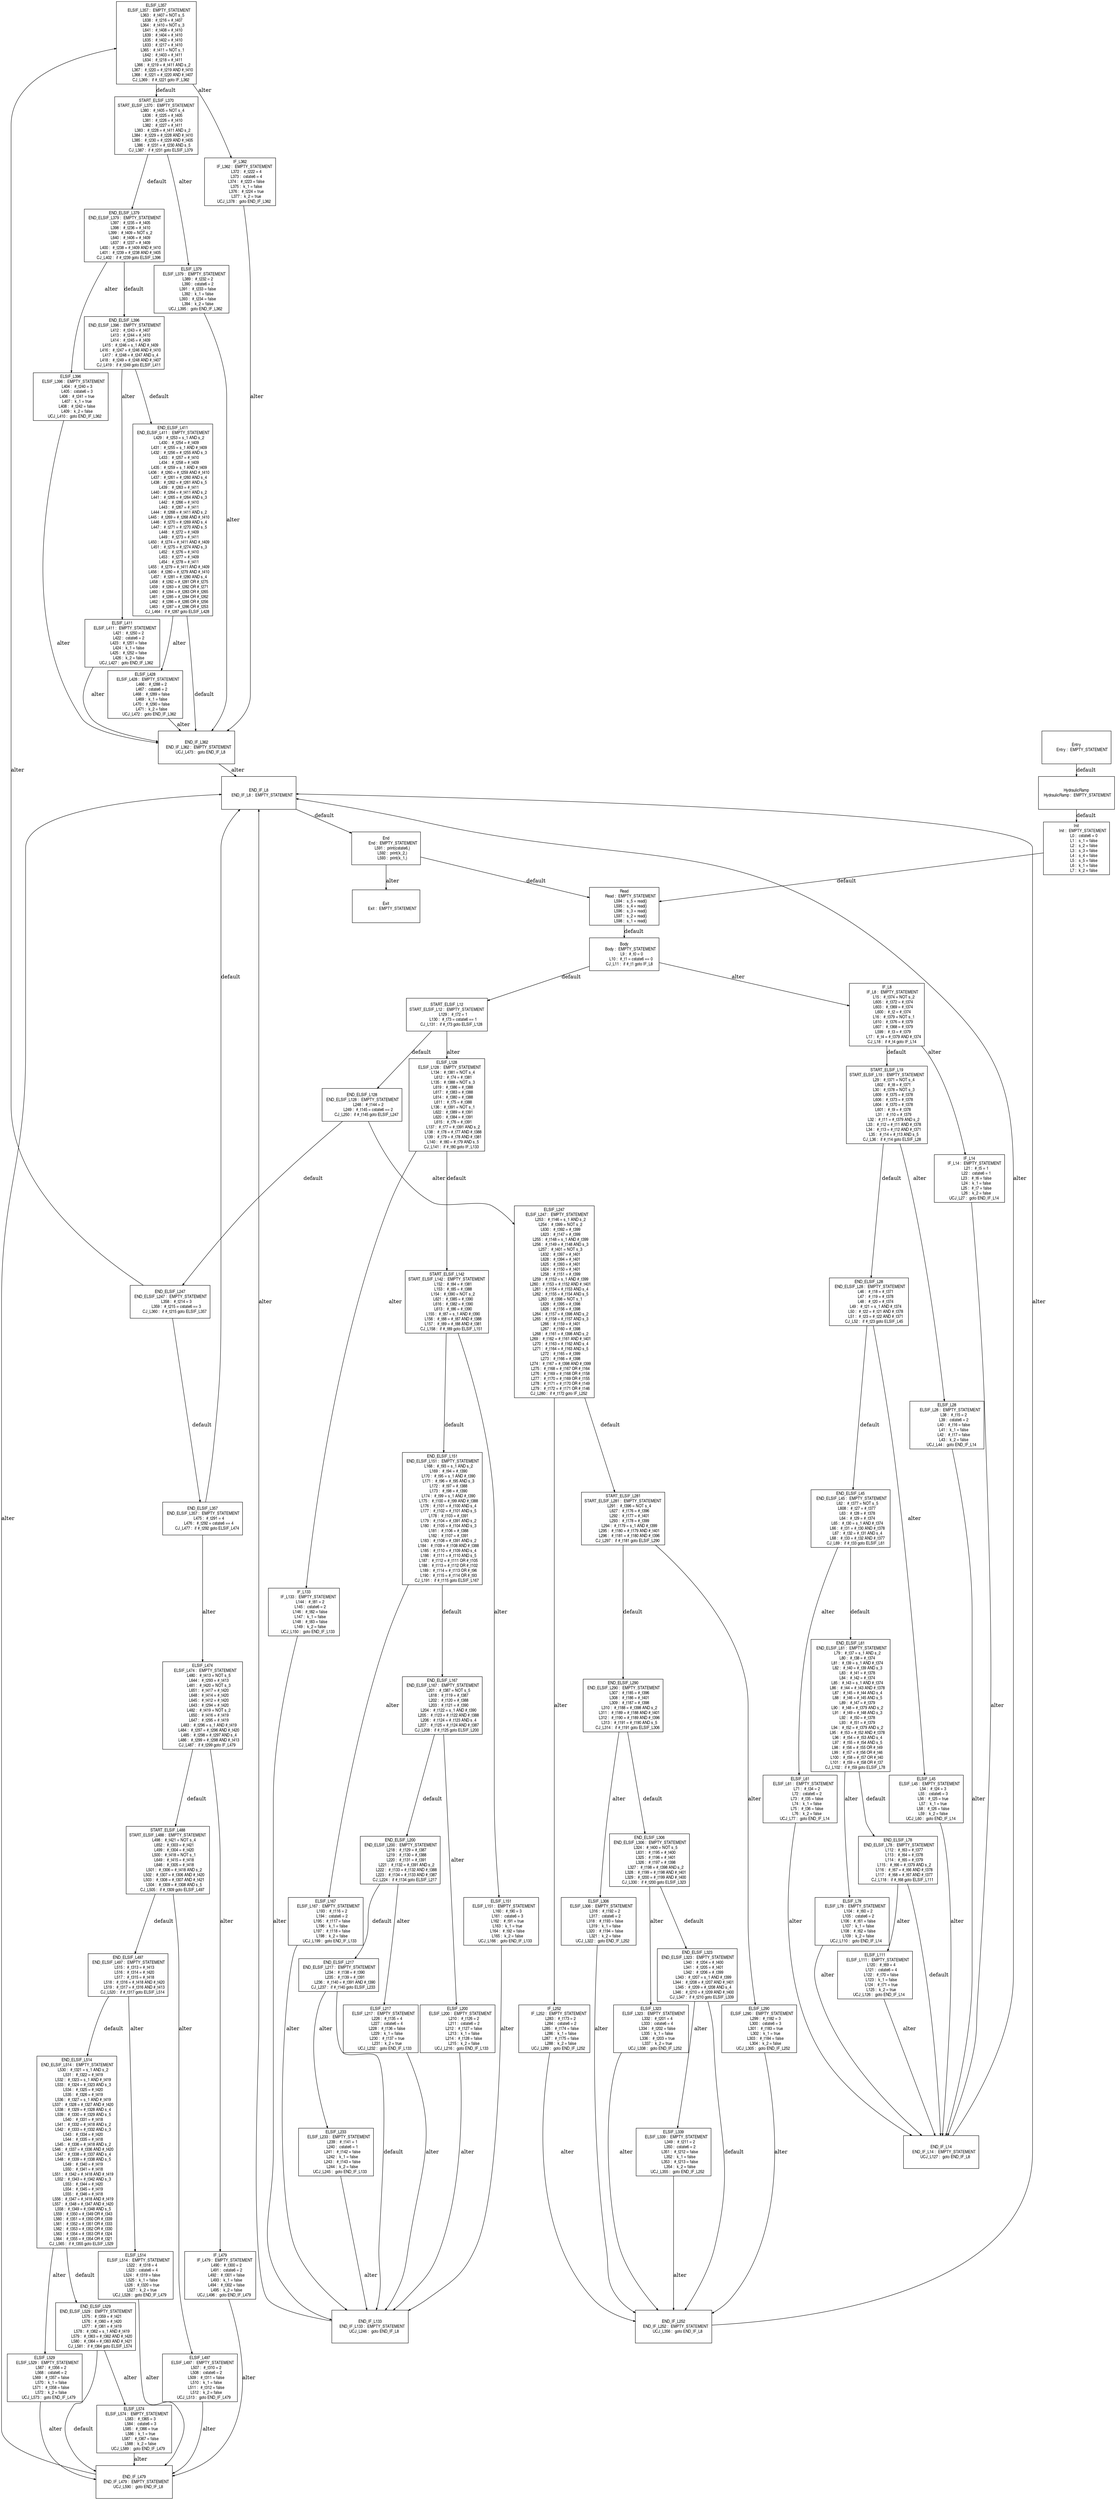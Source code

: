 digraph G {
  ranksep=.25;
  edge [arrowsize=.5]
  node [shape=rectangle, fontname="ArialNarrow",
        fontsize=12,  height=1.2];
  "ELSIF_L357
     ELSIF_L357 :  EMPTY_STATEMENT
           L363 :  #_t407 = NOT s_5
           L638 :  #_t216 = #_t407
           L364 :  #_t410 = NOT s_3
           L641 :  #_t408 = #_t410
           L639 :  #_t404 = #_t410
           L635 :  #_t402 = #_t410
           L633 :  #_t217 = #_t410
           L365 :  #_t411 = NOT s_1
           L642 :  #_t403 = #_t411
           L634 :  #_t218 = #_t411
           L366 :  #_t219 = #_t411 AND s_2
           L367 :  #_t220 = #_t219 AND #_t410
           L368 :  #_t221 = #_t220 AND #_t407
        CJ_L369 :  if #_t221 goto IF_L362
"; "IF_L252
        IF_L252 :  EMPTY_STATEMENT
           L283 :  #_t173 = 2
           L284 :  cstate6 = 2
           L285 :  #_t174 = false
           L286 :  k_1 = false
           L287 :  #_t175 = false
           L288 :  k_2 = false
       UCJ_L289 :  goto END_IF_L252
"; "Body
           Body :  EMPTY_STATEMENT
             L9 :  #_t0 = 0
            L10 :  #_t1 = cstate6 == 0
         CJ_L11 :  if #_t1 goto IF_L8
"; "END_IF_L252
    END_IF_L252 :  EMPTY_STATEMENT
       UCJ_L356 :  goto END_IF_L8
"; "ELSIF_L428
     ELSIF_L428 :  EMPTY_STATEMENT
           L466 :  #_t288 = 2
           L467 :  cstate6 = 2
           L468 :  #_t289 = false
           L469 :  k_1 = false
           L470 :  #_t290 = false
           L471 :  k_2 = false
       UCJ_L472 :  goto END_IF_L362
"; "END_ELSIF_L379
 END_ELSIF_L379 :  EMPTY_STATEMENT
           L397 :  #_t235 = #_t405
           L398 :  #_t236 = #_t410
           L399 :  #_t409 = NOT s_2
           L640 :  #_t406 = #_t409
           L637 :  #_t237 = #_t409
           L400 :  #_t238 = #_t409 AND #_t410
           L401 :  #_t239 = #_t238 AND #_t405
        CJ_L402 :  if #_t239 goto ELSIF_L396
"; "ELSIF_L306
     ELSIF_L306 :  EMPTY_STATEMENT
           L316 :  #_t192 = 2
           L317 :  cstate6 = 2
           L318 :  #_t193 = false
           L319 :  k_1 = false
           L320 :  #_t194 = false
           L321 :  k_2 = false
       UCJ_L322 :  goto END_IF_L252
"; "IF_L362
        IF_L362 :  EMPTY_STATEMENT
           L372 :  #_t222 = 4
           L373 :  cstate6 = 4
           L374 :  #_t223 = false
           L375 :  k_1 = false
           L376 :  #_t224 = true
           L377 :  k_2 = true
       UCJ_L378 :  goto END_IF_L362
"; "END_ELSIF_L357
 END_ELSIF_L357 :  EMPTY_STATEMENT
           L475 :  #_t291 = 4
           L476 :  #_t292 = cstate6 == 4
        CJ_L477 :  if #_t292 goto ELSIF_L474
"; "START_ELSIF_L488
START_ELSIF_L488 :  EMPTY_STATEMENT
           L498 :  #_t421 = NOT s_4
           L652 :  #_t303 = #_t421
           L499 :  #_t304 = #_t420
           L500 :  #_t418 = NOT s_1
           L649 :  #_t415 = #_t418
           L646 :  #_t305 = #_t418
           L501 :  #_t306 = #_t418 AND s_2
           L502 :  #_t307 = #_t306 AND #_t420
           L503 :  #_t308 = #_t307 AND #_t421
           L504 :  #_t309 = #_t308 AND s_5
        CJ_L505 :  if #_t309 goto ELSIF_L497
"; "END_ELSIF_L200
 END_ELSIF_L200 :  EMPTY_STATEMENT
           L218 :  #_t129 = #_t387
           L219 :  #_t130 = #_t388
           L220 :  #_t131 = #_t391
           L221 :  #_t132 = #_t391 AND s_2
           L222 :  #_t133 = #_t132 AND #_t388
           L223 :  #_t134 = #_t133 AND #_t387
        CJ_L224 :  if #_t134 goto ELSIF_L217
"; "START_ELSIF_L281
START_ELSIF_L281 :  EMPTY_STATEMENT
           L291 :  #_t396 = NOT s_4
           L627 :  #_t176 = #_t396
           L292 :  #_t177 = #_t401
           L293 :  #_t178 = #_t399
           L294 :  #_t179 = s_1 AND #_t399
           L295 :  #_t180 = #_t179 AND #_t401
           L296 :  #_t181 = #_t180 AND #_t396
        CJ_L297 :  if #_t181 goto ELSIF_L290
"; "END_IF_L8
      END_IF_L8 :  EMPTY_STATEMENT
"; "ELSIF_L379
     ELSIF_L379 :  EMPTY_STATEMENT
           L389 :  #_t232 = 2
           L390 :  cstate6 = 2
           L391 :  #_t233 = false
           L392 :  k_1 = false
           L393 :  #_t234 = false
           L394 :  k_2 = false
       UCJ_L395 :  goto END_IF_L362
"; "END_ELSIF_L78
  END_ELSIF_L78 :  EMPTY_STATEMENT
           L112 :  #_t63 = #_t377
           L113 :  #_t64 = #_t378
           L114 :  #_t65 = #_t379
           L115 :  #_t66 = #_t379 AND s_2
           L116 :  #_t67 = #_t66 AND #_t378
           L117 :  #_t68 = #_t67 AND #_t377
        CJ_L118 :  if #_t68 goto ELSIF_L111
"; "END_ELSIF_L247
 END_ELSIF_L247 :  EMPTY_STATEMENT
           L358 :  #_t214 = 3
           L359 :  #_t215 = cstate6 == 3
        CJ_L360 :  if #_t215 goto ELSIF_L357
"; "ELSIF_L217
     ELSIF_L217 :  EMPTY_STATEMENT
           L226 :  #_t135 = 4
           L227 :  cstate6 = 4
           L228 :  #_t136 = false
           L229 :  k_1 = false
           L230 :  #_t137 = true
           L231 :  k_2 = true
       UCJ_L232 :  goto END_IF_L133
"; "END_ELSIF_L306
 END_ELSIF_L306 :  EMPTY_STATEMENT
           L324 :  #_t400 = NOT s_5
           L631 :  #_t195 = #_t400
           L325 :  #_t196 = #_t401
           L326 :  #_t197 = #_t398
           L327 :  #_t198 = #_t398 AND s_2
           L328 :  #_t199 = #_t198 AND #_t401
           L329 :  #_t200 = #_t199 AND #_t400
        CJ_L330 :  if #_t200 goto ELSIF_L323
"; "ELSIF_L28
      ELSIF_L28 :  EMPTY_STATEMENT
            L38 :  #_t15 = 2
            L39 :  cstate6 = 2
            L40 :  #_t16 = false
            L41 :  k_1 = false
            L42 :  #_t17 = false
            L43 :  k_2 = false
        UCJ_L44 :  goto END_IF_L14
"; "ELSIF_L128
     ELSIF_L128 :  EMPTY_STATEMENT
           L134 :  #_t381 = NOT s_4
           L612 :  #_t74 = #_t381
           L135 :  #_t388 = NOT s_3
           L619 :  #_t386 = #_t388
           L617 :  #_t383 = #_t388
           L614 :  #_t380 = #_t388
           L611 :  #_t75 = #_t388
           L136 :  #_t391 = NOT s_1
           L622 :  #_t389 = #_t391
           L620 :  #_t384 = #_t391
           L615 :  #_t76 = #_t391
           L137 :  #_t77 = #_t391 AND s_2
           L138 :  #_t78 = #_t77 AND #_t388
           L139 :  #_t79 = #_t78 AND #_t381
           L140 :  #_t80 = #_t79 AND s_5
        CJ_L141 :  if #_t80 goto IF_L133
"; "END_ELSIF_L514
 END_ELSIF_L514 :  EMPTY_STATEMENT
           L530 :  #_t321 = s_1 AND s_2
           L531 :  #_t322 = #_t419
           L532 :  #_t323 = s_1 AND #_t419
           L533 :  #_t324 = #_t323 AND s_3
           L534 :  #_t325 = #_t420
           L535 :  #_t326 = #_t419
           L536 :  #_t327 = s_1 AND #_t419
           L537 :  #_t328 = #_t327 AND #_t420
           L538 :  #_t329 = #_t328 AND s_4
           L539 :  #_t330 = #_t329 AND s_5
           L540 :  #_t331 = #_t418
           L541 :  #_t332 = #_t418 AND s_2
           L542 :  #_t333 = #_t332 AND s_3
           L543 :  #_t334 = #_t420
           L544 :  #_t335 = #_t418
           L545 :  #_t336 = #_t418 AND s_2
           L546 :  #_t337 = #_t336 AND #_t420
           L547 :  #_t338 = #_t337 AND s_4
           L548 :  #_t339 = #_t338 AND s_5
           L549 :  #_t340 = #_t419
           L550 :  #_t341 = #_t418
           L551 :  #_t342 = #_t418 AND #_t419
           L552 :  #_t343 = #_t342 AND s_3
           L553 :  #_t344 = #_t420
           L554 :  #_t345 = #_t419
           L555 :  #_t346 = #_t418
           L556 :  #_t347 = #_t418 AND #_t419
           L557 :  #_t348 = #_t347 AND #_t420
           L558 :  #_t349 = #_t348 AND s_5
           L559 :  #_t350 = #_t349 OR #_t343
           L560 :  #_t351 = #_t350 OR #_t339
           L561 :  #_t352 = #_t351 OR #_t333
           L562 :  #_t353 = #_t352 OR #_t330
           L563 :  #_t354 = #_t353 OR #_t324
           L564 :  #_t355 = #_t354 OR #_t321
        CJ_L565 :  if #_t355 goto ELSIF_L529
"; "IF_L8
          IF_L8 :  EMPTY_STATEMENT
            L15 :  #_t374 = NOT s_2
           L605 :  #_t372 = #_t374
           L603 :  #_t369 = #_t374
           L600 :  #_t2 = #_t374
            L16 :  #_t379 = NOT s_1
           L610 :  #_t376 = #_t379
           L607 :  #_t368 = #_t379
           L599 :  #_t3 = #_t379
            L17 :  #_t4 = #_t379 AND #_t374
         CJ_L18 :  if #_t4 goto IF_L14
"; "END_IF_L133
    END_IF_L133 :  EMPTY_STATEMENT
       UCJ_L246 :  goto END_IF_L8
"; "END_IF_L14
     END_IF_L14 :  EMPTY_STATEMENT
       UCJ_L127 :  goto END_IF_L8
"; "END_ELSIF_L290
 END_ELSIF_L290 :  EMPTY_STATEMENT
           L307 :  #_t185 = #_t396
           L308 :  #_t186 = #_t401
           L309 :  #_t187 = #_t398
           L310 :  #_t188 = #_t398 AND s_2
           L311 :  #_t189 = #_t188 AND #_t401
           L312 :  #_t190 = #_t189 AND #_t396
           L313 :  #_t191 = #_t190 AND s_5
        CJ_L314 :  if #_t191 goto ELSIF_L306
"; "ELSIF_L323
     ELSIF_L323 :  EMPTY_STATEMENT
           L332 :  #_t201 = 4
           L333 :  cstate6 = 4
           L334 :  #_t202 = false
           L335 :  k_1 = false
           L336 :  #_t203 = true
           L337 :  k_2 = true
       UCJ_L338 :  goto END_IF_L252
"; "END_ELSIF_L28
  END_ELSIF_L28 :  EMPTY_STATEMENT
            L46 :  #_t18 = #_t371
            L47 :  #_t19 = #_t378
            L48 :  #_t20 = #_t374
            L49 :  #_t21 = s_1 AND #_t374
            L50 :  #_t22 = #_t21 AND #_t378
            L51 :  #_t23 = #_t22 AND #_t371
         CJ_L52 :  if #_t23 goto ELSIF_L45
"; "ELSIF_L474
     ELSIF_L474 :  EMPTY_STATEMENT
           L480 :  #_t413 = NOT s_5
           L644 :  #_t293 = #_t413
           L481 :  #_t420 = NOT s_3
           L651 :  #_t417 = #_t420
           L648 :  #_t414 = #_t420
           L645 :  #_t412 = #_t420
           L643 :  #_t294 = #_t420
           L482 :  #_t419 = NOT s_2
           L650 :  #_t416 = #_t419
           L647 :  #_t295 = #_t419
           L483 :  #_t296 = s_1 AND #_t419
           L484 :  #_t297 = #_t296 AND #_t420
           L485 :  #_t298 = #_t297 AND s_4
           L486 :  #_t299 = #_t298 AND #_t413
        CJ_L487 :  if #_t299 goto IF_L479
"; "START_ELSIF_L12
START_ELSIF_L12 :  EMPTY_STATEMENT
           L129 :  #_t72 = 1
           L130 :  #_t73 = cstate6 == 1
        CJ_L131 :  if #_t73 goto ELSIF_L128
"; "ELSIF_L514
     ELSIF_L514 :  EMPTY_STATEMENT
           L522 :  #_t318 = 4
           L523 :  cstate6 = 4
           L524 :  #_t319 = false
           L525 :  k_1 = false
           L526 :  #_t320 = true
           L527 :  k_2 = true
       UCJ_L528 :  goto END_IF_L479
"; "ELSIF_L45
      ELSIF_L45 :  EMPTY_STATEMENT
            L54 :  #_t24 = 3
            L55 :  cstate6 = 3
            L56 :  #_t25 = true
            L57 :  k_1 = true
            L58 :  #_t26 = false
            L59 :  k_2 = false
        UCJ_L60 :  goto END_IF_L14
"; "Entry
          Entry :  EMPTY_STATEMENT
"; "END_ELSIF_L396
 END_ELSIF_L396 :  EMPTY_STATEMENT
           L412 :  #_t243 = #_t407
           L413 :  #_t244 = #_t410
           L414 :  #_t245 = #_t409
           L415 :  #_t246 = s_1 AND #_t409
           L416 :  #_t247 = #_t246 AND #_t410
           L417 :  #_t248 = #_t247 AND s_4
           L418 :  #_t249 = #_t248 AND #_t407
        CJ_L419 :  if #_t249 goto ELSIF_L411
"; "END_ELSIF_L497
 END_ELSIF_L497 :  EMPTY_STATEMENT
           L515 :  #_t313 = #_t413
           L516 :  #_t314 = #_t420
           L517 :  #_t315 = #_t418
           L518 :  #_t316 = #_t418 AND #_t420
           L519 :  #_t317 = #_t316 AND #_t413
        CJ_L520 :  if #_t317 goto ELSIF_L514
"; "ELSIF_L151
     ELSIF_L151 :  EMPTY_STATEMENT
           L160 :  #_t90 = 3
           L161 :  cstate6 = 3
           L162 :  #_t91 = true
           L163 :  k_1 = true
           L164 :  #_t92 = false
           L165 :  k_2 = false
       UCJ_L166 :  goto END_IF_L133
"; "START_ELSIF_L370
START_ELSIF_L370 :  EMPTY_STATEMENT
           L380 :  #_t405 = NOT s_4
           L636 :  #_t225 = #_t405
           L381 :  #_t226 = #_t410
           L382 :  #_t227 = #_t411
           L383 :  #_t228 = #_t411 AND s_2
           L384 :  #_t229 = #_t228 AND #_t410
           L385 :  #_t230 = #_t229 AND #_t405
           L386 :  #_t231 = #_t230 AND s_5
        CJ_L387 :  if #_t231 goto ELSIF_L379
"; "IF_L14
         IF_L14 :  EMPTY_STATEMENT
            L21 :  #_t5 = 1
            L22 :  cstate6 = 1
            L23 :  #_t6 = false
            L24 :  k_1 = false
            L25 :  #_t7 = false
            L26 :  k_2 = false
        UCJ_L27 :  goto END_IF_L14
"; "END_ELSIF_L217
 END_ELSIF_L217 :  EMPTY_STATEMENT
           L234 :  #_t138 = #_t390
           L235 :  #_t139 = #_t391
           L236 :  #_t140 = #_t391 AND #_t390
        CJ_L237 :  if #_t140 goto ELSIF_L233
"; "ELSIF_L339
     ELSIF_L339 :  EMPTY_STATEMENT
           L349 :  #_t211 = 2
           L350 :  cstate6 = 2
           L351 :  #_t212 = false
           L352 :  k_1 = false
           L353 :  #_t213 = false
           L354 :  k_2 = false
       UCJ_L355 :  goto END_IF_L252
"; "Exit
           Exit :  EMPTY_STATEMENT
"; "ELSIF_L200
     ELSIF_L200 :  EMPTY_STATEMENT
           L210 :  #_t126 = 2
           L211 :  cstate6 = 2
           L212 :  #_t127 = false
           L213 :  k_1 = false
           L214 :  #_t128 = false
           L215 :  k_2 = false
       UCJ_L216 :  goto END_IF_L133
"; "END_ELSIF_L128
 END_ELSIF_L128 :  EMPTY_STATEMENT
           L248 :  #_t144 = 2
           L249 :  #_t145 = cstate6 == 2
        CJ_L250 :  if #_t145 goto ELSIF_L247
"; "ELSIF_L167
     ELSIF_L167 :  EMPTY_STATEMENT
           L193 :  #_t116 = 2
           L194 :  cstate6 = 2
           L195 :  #_t117 = false
           L196 :  k_1 = false
           L197 :  #_t118 = false
           L198 :  k_2 = false
       UCJ_L199 :  goto END_IF_L133
"; "END_IF_L479
    END_IF_L479 :  EMPTY_STATEMENT
       UCJ_L590 :  goto END_IF_L8
"; "End
            End :  EMPTY_STATEMENT
           L591 :  print(cstate6,)
           L592 :  print(k_2,)
           L593 :  print(k_1,)
"; "IF_L479
        IF_L479 :  EMPTY_STATEMENT
           L490 :  #_t300 = 2
           L491 :  cstate6 = 2
           L492 :  #_t301 = false
           L493 :  k_1 = false
           L494 :  #_t302 = false
           L495 :  k_2 = false
       UCJ_L496 :  goto END_IF_L479
"; "ELSIF_L78
      ELSIF_L78 :  EMPTY_STATEMENT
           L104 :  #_t60 = 2
           L105 :  cstate6 = 2
           L106 :  #_t61 = false
           L107 :  k_1 = false
           L108 :  #_t62 = false
           L109 :  k_2 = false
       UCJ_L110 :  goto END_IF_L14
"; "END_ELSIF_L151
 END_ELSIF_L151 :  EMPTY_STATEMENT
           L168 :  #_t93 = s_1 AND s_2
           L169 :  #_t94 = #_t390
           L170 :  #_t95 = s_1 AND #_t390
           L171 :  #_t96 = #_t95 AND s_3
           L172 :  #_t97 = #_t388
           L173 :  #_t98 = #_t390
           L174 :  #_t99 = s_1 AND #_t390
           L175 :  #_t100 = #_t99 AND #_t388
           L176 :  #_t101 = #_t100 AND s_4
           L177 :  #_t102 = #_t101 AND s_5
           L178 :  #_t103 = #_t391
           L179 :  #_t104 = #_t391 AND s_2
           L180 :  #_t105 = #_t104 AND s_3
           L181 :  #_t106 = #_t388
           L182 :  #_t107 = #_t391
           L183 :  #_t108 = #_t391 AND s_2
           L184 :  #_t109 = #_t108 AND #_t388
           L185 :  #_t110 = #_t109 AND s_4
           L186 :  #_t111 = #_t110 AND s_5
           L187 :  #_t112 = #_t111 OR #_t105
           L188 :  #_t113 = #_t112 OR #_t102
           L189 :  #_t114 = #_t113 OR #_t96
           L190 :  #_t115 = #_t114 OR #_t93
        CJ_L191 :  if #_t115 goto ELSIF_L167
"; "END_ELSIF_L167
 END_ELSIF_L167 :  EMPTY_STATEMENT
           L201 :  #_t387 = NOT s_5
           L618 :  #_t119 = #_t387
           L202 :  #_t120 = #_t388
           L203 :  #_t121 = #_t390
           L204 :  #_t122 = s_1 AND #_t390
           L205 :  #_t123 = #_t122 AND #_t388
           L206 :  #_t124 = #_t123 AND s_4
           L207 :  #_t125 = #_t124 AND #_t387
        CJ_L208 :  if #_t125 goto ELSIF_L200
"; "END_IF_L362
    END_IF_L362 :  EMPTY_STATEMENT
       UCJ_L473 :  goto END_IF_L8
"; "START_ELSIF_L19
START_ELSIF_L19 :  EMPTY_STATEMENT
            L29 :  #_t371 = NOT s_4
           L602 :  #_t8 = #_t371
            L30 :  #_t378 = NOT s_3
           L609 :  #_t375 = #_t378
           L606 :  #_t373 = #_t378
           L604 :  #_t370 = #_t378
           L601 :  #_t9 = #_t378
            L31 :  #_t10 = #_t379
            L32 :  #_t11 = #_t379 AND s_2
            L33 :  #_t12 = #_t11 AND #_t378
            L34 :  #_t13 = #_t12 AND #_t371
            L35 :  #_t14 = #_t13 AND s_5
         CJ_L36 :  if #_t14 goto ELSIF_L28
"; "ELSIF_L111
     ELSIF_L111 :  EMPTY_STATEMENT
           L120 :  #_t69 = 4
           L121 :  cstate6 = 4
           L122 :  #_t70 = false
           L123 :  k_1 = false
           L124 :  #_t71 = true
           L125 :  k_2 = true
       UCJ_L126 :  goto END_IF_L14
"; "ELSIF_L411
     ELSIF_L411 :  EMPTY_STATEMENT
           L421 :  #_t250 = 2
           L422 :  cstate6 = 2
           L423 :  #_t251 = false
           L424 :  k_1 = false
           L425 :  #_t252 = false
           L426 :  k_2 = false
       UCJ_L427 :  goto END_IF_L362
"; "END_ELSIF_L323
 END_ELSIF_L323 :  EMPTY_STATEMENT
           L340 :  #_t204 = #_t400
           L341 :  #_t205 = #_t401
           L342 :  #_t206 = #_t399
           L343 :  #_t207 = s_1 AND #_t399
           L344 :  #_t208 = #_t207 AND #_t401
           L345 :  #_t209 = #_t208 AND s_4
           L346 :  #_t210 = #_t209 AND #_t400
        CJ_L347 :  if #_t210 goto ELSIF_L339
"; "Init
           Init :  EMPTY_STATEMENT
             L0 :  cstate6 = 0
             L1 :  s_1 = false
             L2 :  s_2 = false
             L3 :  s_3 = false
             L4 :  s_4 = false
             L5 :  s_5 = false
             L6 :  k_1 = false
             L7 :  k_2 = false
"; "END_ELSIF_L61
  END_ELSIF_L61 :  EMPTY_STATEMENT
            L79 :  #_t37 = s_1 AND s_2
            L80 :  #_t38 = #_t374
            L81 :  #_t39 = s_1 AND #_t374
            L82 :  #_t40 = #_t39 AND s_3
            L83 :  #_t41 = #_t378
            L84 :  #_t42 = #_t374
            L85 :  #_t43 = s_1 AND #_t374
            L86 :  #_t44 = #_t43 AND #_t378
            L87 :  #_t45 = #_t44 AND s_4
            L88 :  #_t46 = #_t45 AND s_5
            L89 :  #_t47 = #_t379
            L90 :  #_t48 = #_t379 AND s_2
            L91 :  #_t49 = #_t48 AND s_3
            L92 :  #_t50 = #_t378
            L93 :  #_t51 = #_t379
            L94 :  #_t52 = #_t379 AND s_2
            L95 :  #_t53 = #_t52 AND #_t378
            L96 :  #_t54 = #_t53 AND s_4
            L97 :  #_t55 = #_t54 AND s_5
            L98 :  #_t56 = #_t55 OR #_t49
            L99 :  #_t57 = #_t56 OR #_t46
           L100 :  #_t58 = #_t57 OR #_t40
           L101 :  #_t59 = #_t58 OR #_t37
        CJ_L102 :  if #_t59 goto ELSIF_L78
"; "ELSIF_L396
     ELSIF_L396 :  EMPTY_STATEMENT
           L404 :  #_t240 = 3
           L405 :  cstate6 = 3
           L406 :  #_t241 = true
           L407 :  k_1 = true
           L408 :  #_t242 = false
           L409 :  k_2 = false
       UCJ_L410 :  goto END_IF_L362
"; "START_ELSIF_L142
START_ELSIF_L142 :  EMPTY_STATEMENT
           L152 :  #_t84 = #_t381
           L153 :  #_t85 = #_t388
           L154 :  #_t390 = NOT s_2
           L621 :  #_t385 = #_t390
           L616 :  #_t382 = #_t390
           L613 :  #_t86 = #_t390
           L155 :  #_t87 = s_1 AND #_t390
           L156 :  #_t88 = #_t87 AND #_t388
           L157 :  #_t89 = #_t88 AND #_t381
        CJ_L158 :  if #_t89 goto ELSIF_L151
"; "ELSIF_L247
     ELSIF_L247 :  EMPTY_STATEMENT
           L253 :  #_t146 = s_1 AND s_2
           L254 :  #_t399 = NOT s_2
           L630 :  #_t392 = #_t399
           L623 :  #_t147 = #_t399
           L255 :  #_t148 = s_1 AND #_t399
           L256 :  #_t149 = #_t148 AND s_3
           L257 :  #_t401 = NOT s_3
           L632 :  #_t397 = #_t401
           L628 :  #_t394 = #_t401
           L625 :  #_t393 = #_t401
           L624 :  #_t150 = #_t401
           L258 :  #_t151 = #_t399
           L259 :  #_t152 = s_1 AND #_t399
           L260 :  #_t153 = #_t152 AND #_t401
           L261 :  #_t154 = #_t153 AND s_4
           L262 :  #_t155 = #_t154 AND s_5
           L263 :  #_t398 = NOT s_1
           L629 :  #_t395 = #_t398
           L626 :  #_t156 = #_t398
           L264 :  #_t157 = #_t398 AND s_2
           L265 :  #_t158 = #_t157 AND s_3
           L266 :  #_t159 = #_t401
           L267 :  #_t160 = #_t398
           L268 :  #_t161 = #_t398 AND s_2
           L269 :  #_t162 = #_t161 AND #_t401
           L270 :  #_t163 = #_t162 AND s_4
           L271 :  #_t164 = #_t163 AND s_5
           L272 :  #_t165 = #_t399
           L273 :  #_t166 = #_t398
           L274 :  #_t167 = #_t398 AND #_t399
           L275 :  #_t168 = #_t167 OR #_t164
           L276 :  #_t169 = #_t168 OR #_t158
           L277 :  #_t170 = #_t169 OR #_t155
           L278 :  #_t171 = #_t170 OR #_t149
           L279 :  #_t172 = #_t171 OR #_t146
        CJ_L280 :  if #_t172 goto IF_L252
"; "END_ELSIF_L529
 END_ELSIF_L529 :  EMPTY_STATEMENT
           L575 :  #_t359 = #_t421
           L576 :  #_t360 = #_t420
           L577 :  #_t361 = #_t419
           L578 :  #_t362 = s_1 AND #_t419
           L579 :  #_t363 = #_t362 AND #_t420
           L580 :  #_t364 = #_t363 AND #_t421
        CJ_L581 :  if #_t364 goto ELSIF_L574
"; "END_ELSIF_L411
 END_ELSIF_L411 :  EMPTY_STATEMENT
           L429 :  #_t253 = s_1 AND s_2
           L430 :  #_t254 = #_t409
           L431 :  #_t255 = s_1 AND #_t409
           L432 :  #_t256 = #_t255 AND s_3
           L433 :  #_t257 = #_t410
           L434 :  #_t258 = #_t409
           L435 :  #_t259 = s_1 AND #_t409
           L436 :  #_t260 = #_t259 AND #_t410
           L437 :  #_t261 = #_t260 AND s_4
           L438 :  #_t262 = #_t261 AND s_5
           L439 :  #_t263 = #_t411
           L440 :  #_t264 = #_t411 AND s_2
           L441 :  #_t265 = #_t264 AND s_3
           L442 :  #_t266 = #_t410
           L443 :  #_t267 = #_t411
           L444 :  #_t268 = #_t411 AND s_2
           L445 :  #_t269 = #_t268 AND #_t410
           L446 :  #_t270 = #_t269 AND s_4
           L447 :  #_t271 = #_t270 AND s_5
           L448 :  #_t272 = #_t409
           L449 :  #_t273 = #_t411
           L450 :  #_t274 = #_t411 AND #_t409
           L451 :  #_t275 = #_t274 AND s_3
           L452 :  #_t276 = #_t410
           L453 :  #_t277 = #_t409
           L454 :  #_t278 = #_t411
           L455 :  #_t279 = #_t411 AND #_t409
           L456 :  #_t280 = #_t279 AND #_t410
           L457 :  #_t281 = #_t280 AND s_4
           L458 :  #_t282 = #_t281 OR #_t275
           L459 :  #_t283 = #_t282 OR #_t271
           L460 :  #_t284 = #_t283 OR #_t265
           L461 :  #_t285 = #_t284 OR #_t262
           L462 :  #_t286 = #_t285 OR #_t256
           L463 :  #_t287 = #_t286 OR #_t253
        CJ_L464 :  if #_t287 goto ELSIF_L428
"; "Read
           Read :  EMPTY_STATEMENT
           L594 :  s_5 = read()
           L595 :  s_4 = read()
           L596 :  s_3 = read()
           L597 :  s_2 = read()
           L598 :  s_1 = read()
"; "ELSIF_L574
     ELSIF_L574 :  EMPTY_STATEMENT
           L583 :  #_t365 = 3
           L584 :  cstate6 = 3
           L585 :  #_t366 = true
           L586 :  k_1 = true
           L587 :  #_t367 = false
           L588 :  k_2 = false
       UCJ_L589 :  goto END_IF_L479
"; "HydraulicRamp
  HydraulicRamp :  EMPTY_STATEMENT
"; "ELSIF_L61
      ELSIF_L61 :  EMPTY_STATEMENT
            L71 :  #_t34 = 2
            L72 :  cstate6 = 2
            L73 :  #_t35 = false
            L74 :  k_1 = false
            L75 :  #_t36 = false
            L76 :  k_2 = false
        UCJ_L77 :  goto END_IF_L14
"; "ELSIF_L497
     ELSIF_L497 :  EMPTY_STATEMENT
           L507 :  #_t310 = 2
           L508 :  cstate6 = 2
           L509 :  #_t311 = false
           L510 :  k_1 = false
           L511 :  #_t312 = false
           L512 :  k_2 = false
       UCJ_L513 :  goto END_IF_L479
"; "ELSIF_L233
     ELSIF_L233 :  EMPTY_STATEMENT
           L239 :  #_t141 = 1
           L240 :  cstate6 = 1
           L241 :  #_t142 = false
           L242 :  k_1 = false
           L243 :  #_t143 = false
           L244 :  k_2 = false
       UCJ_L245 :  goto END_IF_L133
"; "ELSIF_L290
     ELSIF_L290 :  EMPTY_STATEMENT
           L299 :  #_t182 = 3
           L300 :  cstate6 = 3
           L301 :  #_t183 = true
           L302 :  k_1 = true
           L303 :  #_t184 = false
           L304 :  k_2 = false
       UCJ_L305 :  goto END_IF_L252
"; "IF_L133
        IF_L133 :  EMPTY_STATEMENT
           L144 :  #_t81 = 2
           L145 :  cstate6 = 2
           L146 :  #_t82 = false
           L147 :  k_1 = false
           L148 :  #_t83 = false
           L149 :  k_2 = false
       UCJ_L150 :  goto END_IF_L133
"; "ELSIF_L529
     ELSIF_L529 :  EMPTY_STATEMENT
           L567 :  #_t356 = 2
           L568 :  cstate6 = 2
           L569 :  #_t357 = false
           L570 :  k_1 = false
           L571 :  #_t358 = false
           L572 :  k_2 = false
       UCJ_L573 :  goto END_IF_L479
"; "END_ELSIF_L45
  END_ELSIF_L45 :  EMPTY_STATEMENT
            L62 :  #_t377 = NOT s_5
           L608 :  #_t27 = #_t377
            L63 :  #_t28 = #_t378
            L64 :  #_t29 = #_t374
            L65 :  #_t30 = s_1 AND #_t374
            L66 :  #_t31 = #_t30 AND #_t378
            L67 :  #_t32 = #_t31 AND s_4
            L68 :  #_t33 = #_t32 AND #_t377
         CJ_L69 :  if #_t33 goto ELSIF_L61
"; 
  "HydraulicRamp
  HydraulicRamp :  EMPTY_STATEMENT
" -> "Init
           Init :  EMPTY_STATEMENT
             L0 :  cstate6 = 0
             L1 :  s_1 = false
             L2 :  s_2 = false
             L3 :  s_3 = false
             L4 :  s_4 = false
             L5 :  s_5 = false
             L6 :  k_1 = false
             L7 :  k_2 = false
"  [label="default"];
  "Init
           Init :  EMPTY_STATEMENT
             L0 :  cstate6 = 0
             L1 :  s_1 = false
             L2 :  s_2 = false
             L3 :  s_3 = false
             L4 :  s_4 = false
             L5 :  s_5 = false
             L6 :  k_1 = false
             L7 :  k_2 = false
" -> "Read
           Read :  EMPTY_STATEMENT
           L594 :  s_5 = read()
           L595 :  s_4 = read()
           L596 :  s_3 = read()
           L597 :  s_2 = read()
           L598 :  s_1 = read()
"  [label="default"];
  "Body
           Body :  EMPTY_STATEMENT
             L9 :  #_t0 = 0
            L10 :  #_t1 = cstate6 == 0
         CJ_L11 :  if #_t1 goto IF_L8
" -> "START_ELSIF_L12
START_ELSIF_L12 :  EMPTY_STATEMENT
           L129 :  #_t72 = 1
           L130 :  #_t73 = cstate6 == 1
        CJ_L131 :  if #_t73 goto ELSIF_L128
"  [label="default"];
  "Body
           Body :  EMPTY_STATEMENT
             L9 :  #_t0 = 0
            L10 :  #_t1 = cstate6 == 0
         CJ_L11 :  if #_t1 goto IF_L8
" -> "IF_L8
          IF_L8 :  EMPTY_STATEMENT
            L15 :  #_t374 = NOT s_2
           L605 :  #_t372 = #_t374
           L603 :  #_t369 = #_t374
           L600 :  #_t2 = #_t374
            L16 :  #_t379 = NOT s_1
           L610 :  #_t376 = #_t379
           L607 :  #_t368 = #_t379
           L599 :  #_t3 = #_t379
            L17 :  #_t4 = #_t379 AND #_t374
         CJ_L18 :  if #_t4 goto IF_L14
"  [label="alter"];
  "IF_L8
          IF_L8 :  EMPTY_STATEMENT
            L15 :  #_t374 = NOT s_2
           L605 :  #_t372 = #_t374
           L603 :  #_t369 = #_t374
           L600 :  #_t2 = #_t374
            L16 :  #_t379 = NOT s_1
           L610 :  #_t376 = #_t379
           L607 :  #_t368 = #_t379
           L599 :  #_t3 = #_t379
            L17 :  #_t4 = #_t379 AND #_t374
         CJ_L18 :  if #_t4 goto IF_L14
" -> "START_ELSIF_L19
START_ELSIF_L19 :  EMPTY_STATEMENT
            L29 :  #_t371 = NOT s_4
           L602 :  #_t8 = #_t371
            L30 :  #_t378 = NOT s_3
           L609 :  #_t375 = #_t378
           L606 :  #_t373 = #_t378
           L604 :  #_t370 = #_t378
           L601 :  #_t9 = #_t378
            L31 :  #_t10 = #_t379
            L32 :  #_t11 = #_t379 AND s_2
            L33 :  #_t12 = #_t11 AND #_t378
            L34 :  #_t13 = #_t12 AND #_t371
            L35 :  #_t14 = #_t13 AND s_5
         CJ_L36 :  if #_t14 goto ELSIF_L28
"  [label="default"];
  "IF_L8
          IF_L8 :  EMPTY_STATEMENT
            L15 :  #_t374 = NOT s_2
           L605 :  #_t372 = #_t374
           L603 :  #_t369 = #_t374
           L600 :  #_t2 = #_t374
            L16 :  #_t379 = NOT s_1
           L610 :  #_t376 = #_t379
           L607 :  #_t368 = #_t379
           L599 :  #_t3 = #_t379
            L17 :  #_t4 = #_t379 AND #_t374
         CJ_L18 :  if #_t4 goto IF_L14
" -> "IF_L14
         IF_L14 :  EMPTY_STATEMENT
            L21 :  #_t5 = 1
            L22 :  cstate6 = 1
            L23 :  #_t6 = false
            L24 :  k_1 = false
            L25 :  #_t7 = false
            L26 :  k_2 = false
        UCJ_L27 :  goto END_IF_L14
"  [label="alter"];
  "IF_L14
         IF_L14 :  EMPTY_STATEMENT
            L21 :  #_t5 = 1
            L22 :  cstate6 = 1
            L23 :  #_t6 = false
            L24 :  k_1 = false
            L25 :  #_t7 = false
            L26 :  k_2 = false
        UCJ_L27 :  goto END_IF_L14
" -> "END_IF_L14
     END_IF_L14 :  EMPTY_STATEMENT
       UCJ_L127 :  goto END_IF_L8
"  [label="alter"];
  "START_ELSIF_L19
START_ELSIF_L19 :  EMPTY_STATEMENT
            L29 :  #_t371 = NOT s_4
           L602 :  #_t8 = #_t371
            L30 :  #_t378 = NOT s_3
           L609 :  #_t375 = #_t378
           L606 :  #_t373 = #_t378
           L604 :  #_t370 = #_t378
           L601 :  #_t9 = #_t378
            L31 :  #_t10 = #_t379
            L32 :  #_t11 = #_t379 AND s_2
            L33 :  #_t12 = #_t11 AND #_t378
            L34 :  #_t13 = #_t12 AND #_t371
            L35 :  #_t14 = #_t13 AND s_5
         CJ_L36 :  if #_t14 goto ELSIF_L28
" -> "END_ELSIF_L28
  END_ELSIF_L28 :  EMPTY_STATEMENT
            L46 :  #_t18 = #_t371
            L47 :  #_t19 = #_t378
            L48 :  #_t20 = #_t374
            L49 :  #_t21 = s_1 AND #_t374
            L50 :  #_t22 = #_t21 AND #_t378
            L51 :  #_t23 = #_t22 AND #_t371
         CJ_L52 :  if #_t23 goto ELSIF_L45
"  [label="default"];
  "START_ELSIF_L19
START_ELSIF_L19 :  EMPTY_STATEMENT
            L29 :  #_t371 = NOT s_4
           L602 :  #_t8 = #_t371
            L30 :  #_t378 = NOT s_3
           L609 :  #_t375 = #_t378
           L606 :  #_t373 = #_t378
           L604 :  #_t370 = #_t378
           L601 :  #_t9 = #_t378
            L31 :  #_t10 = #_t379
            L32 :  #_t11 = #_t379 AND s_2
            L33 :  #_t12 = #_t11 AND #_t378
            L34 :  #_t13 = #_t12 AND #_t371
            L35 :  #_t14 = #_t13 AND s_5
         CJ_L36 :  if #_t14 goto ELSIF_L28
" -> "ELSIF_L28
      ELSIF_L28 :  EMPTY_STATEMENT
            L38 :  #_t15 = 2
            L39 :  cstate6 = 2
            L40 :  #_t16 = false
            L41 :  k_1 = false
            L42 :  #_t17 = false
            L43 :  k_2 = false
        UCJ_L44 :  goto END_IF_L14
"  [label="alter"];
  "ELSIF_L28
      ELSIF_L28 :  EMPTY_STATEMENT
            L38 :  #_t15 = 2
            L39 :  cstate6 = 2
            L40 :  #_t16 = false
            L41 :  k_1 = false
            L42 :  #_t17 = false
            L43 :  k_2 = false
        UCJ_L44 :  goto END_IF_L14
" -> "END_IF_L14
     END_IF_L14 :  EMPTY_STATEMENT
       UCJ_L127 :  goto END_IF_L8
"  [label="alter"];
  "END_ELSIF_L28
  END_ELSIF_L28 :  EMPTY_STATEMENT
            L46 :  #_t18 = #_t371
            L47 :  #_t19 = #_t378
            L48 :  #_t20 = #_t374
            L49 :  #_t21 = s_1 AND #_t374
            L50 :  #_t22 = #_t21 AND #_t378
            L51 :  #_t23 = #_t22 AND #_t371
         CJ_L52 :  if #_t23 goto ELSIF_L45
" -> "END_ELSIF_L45
  END_ELSIF_L45 :  EMPTY_STATEMENT
            L62 :  #_t377 = NOT s_5
           L608 :  #_t27 = #_t377
            L63 :  #_t28 = #_t378
            L64 :  #_t29 = #_t374
            L65 :  #_t30 = s_1 AND #_t374
            L66 :  #_t31 = #_t30 AND #_t378
            L67 :  #_t32 = #_t31 AND s_4
            L68 :  #_t33 = #_t32 AND #_t377
         CJ_L69 :  if #_t33 goto ELSIF_L61
"  [label="default"];
  "END_ELSIF_L28
  END_ELSIF_L28 :  EMPTY_STATEMENT
            L46 :  #_t18 = #_t371
            L47 :  #_t19 = #_t378
            L48 :  #_t20 = #_t374
            L49 :  #_t21 = s_1 AND #_t374
            L50 :  #_t22 = #_t21 AND #_t378
            L51 :  #_t23 = #_t22 AND #_t371
         CJ_L52 :  if #_t23 goto ELSIF_L45
" -> "ELSIF_L45
      ELSIF_L45 :  EMPTY_STATEMENT
            L54 :  #_t24 = 3
            L55 :  cstate6 = 3
            L56 :  #_t25 = true
            L57 :  k_1 = true
            L58 :  #_t26 = false
            L59 :  k_2 = false
        UCJ_L60 :  goto END_IF_L14
"  [label="alter"];
  "ELSIF_L45
      ELSIF_L45 :  EMPTY_STATEMENT
            L54 :  #_t24 = 3
            L55 :  cstate6 = 3
            L56 :  #_t25 = true
            L57 :  k_1 = true
            L58 :  #_t26 = false
            L59 :  k_2 = false
        UCJ_L60 :  goto END_IF_L14
" -> "END_IF_L14
     END_IF_L14 :  EMPTY_STATEMENT
       UCJ_L127 :  goto END_IF_L8
"  [label="alter"];
  "END_ELSIF_L45
  END_ELSIF_L45 :  EMPTY_STATEMENT
            L62 :  #_t377 = NOT s_5
           L608 :  #_t27 = #_t377
            L63 :  #_t28 = #_t378
            L64 :  #_t29 = #_t374
            L65 :  #_t30 = s_1 AND #_t374
            L66 :  #_t31 = #_t30 AND #_t378
            L67 :  #_t32 = #_t31 AND s_4
            L68 :  #_t33 = #_t32 AND #_t377
         CJ_L69 :  if #_t33 goto ELSIF_L61
" -> "END_ELSIF_L61
  END_ELSIF_L61 :  EMPTY_STATEMENT
            L79 :  #_t37 = s_1 AND s_2
            L80 :  #_t38 = #_t374
            L81 :  #_t39 = s_1 AND #_t374
            L82 :  #_t40 = #_t39 AND s_3
            L83 :  #_t41 = #_t378
            L84 :  #_t42 = #_t374
            L85 :  #_t43 = s_1 AND #_t374
            L86 :  #_t44 = #_t43 AND #_t378
            L87 :  #_t45 = #_t44 AND s_4
            L88 :  #_t46 = #_t45 AND s_5
            L89 :  #_t47 = #_t379
            L90 :  #_t48 = #_t379 AND s_2
            L91 :  #_t49 = #_t48 AND s_3
            L92 :  #_t50 = #_t378
            L93 :  #_t51 = #_t379
            L94 :  #_t52 = #_t379 AND s_2
            L95 :  #_t53 = #_t52 AND #_t378
            L96 :  #_t54 = #_t53 AND s_4
            L97 :  #_t55 = #_t54 AND s_5
            L98 :  #_t56 = #_t55 OR #_t49
            L99 :  #_t57 = #_t56 OR #_t46
           L100 :  #_t58 = #_t57 OR #_t40
           L101 :  #_t59 = #_t58 OR #_t37
        CJ_L102 :  if #_t59 goto ELSIF_L78
"  [label="default"];
  "END_ELSIF_L45
  END_ELSIF_L45 :  EMPTY_STATEMENT
            L62 :  #_t377 = NOT s_5
           L608 :  #_t27 = #_t377
            L63 :  #_t28 = #_t378
            L64 :  #_t29 = #_t374
            L65 :  #_t30 = s_1 AND #_t374
            L66 :  #_t31 = #_t30 AND #_t378
            L67 :  #_t32 = #_t31 AND s_4
            L68 :  #_t33 = #_t32 AND #_t377
         CJ_L69 :  if #_t33 goto ELSIF_L61
" -> "ELSIF_L61
      ELSIF_L61 :  EMPTY_STATEMENT
            L71 :  #_t34 = 2
            L72 :  cstate6 = 2
            L73 :  #_t35 = false
            L74 :  k_1 = false
            L75 :  #_t36 = false
            L76 :  k_2 = false
        UCJ_L77 :  goto END_IF_L14
"  [label="alter"];
  "ELSIF_L61
      ELSIF_L61 :  EMPTY_STATEMENT
            L71 :  #_t34 = 2
            L72 :  cstate6 = 2
            L73 :  #_t35 = false
            L74 :  k_1 = false
            L75 :  #_t36 = false
            L76 :  k_2 = false
        UCJ_L77 :  goto END_IF_L14
" -> "END_IF_L14
     END_IF_L14 :  EMPTY_STATEMENT
       UCJ_L127 :  goto END_IF_L8
"  [label="alter"];
  "END_ELSIF_L61
  END_ELSIF_L61 :  EMPTY_STATEMENT
            L79 :  #_t37 = s_1 AND s_2
            L80 :  #_t38 = #_t374
            L81 :  #_t39 = s_1 AND #_t374
            L82 :  #_t40 = #_t39 AND s_3
            L83 :  #_t41 = #_t378
            L84 :  #_t42 = #_t374
            L85 :  #_t43 = s_1 AND #_t374
            L86 :  #_t44 = #_t43 AND #_t378
            L87 :  #_t45 = #_t44 AND s_4
            L88 :  #_t46 = #_t45 AND s_5
            L89 :  #_t47 = #_t379
            L90 :  #_t48 = #_t379 AND s_2
            L91 :  #_t49 = #_t48 AND s_3
            L92 :  #_t50 = #_t378
            L93 :  #_t51 = #_t379
            L94 :  #_t52 = #_t379 AND s_2
            L95 :  #_t53 = #_t52 AND #_t378
            L96 :  #_t54 = #_t53 AND s_4
            L97 :  #_t55 = #_t54 AND s_5
            L98 :  #_t56 = #_t55 OR #_t49
            L99 :  #_t57 = #_t56 OR #_t46
           L100 :  #_t58 = #_t57 OR #_t40
           L101 :  #_t59 = #_t58 OR #_t37
        CJ_L102 :  if #_t59 goto ELSIF_L78
" -> "END_ELSIF_L78
  END_ELSIF_L78 :  EMPTY_STATEMENT
           L112 :  #_t63 = #_t377
           L113 :  #_t64 = #_t378
           L114 :  #_t65 = #_t379
           L115 :  #_t66 = #_t379 AND s_2
           L116 :  #_t67 = #_t66 AND #_t378
           L117 :  #_t68 = #_t67 AND #_t377
        CJ_L118 :  if #_t68 goto ELSIF_L111
"  [label="default"];
  "END_ELSIF_L61
  END_ELSIF_L61 :  EMPTY_STATEMENT
            L79 :  #_t37 = s_1 AND s_2
            L80 :  #_t38 = #_t374
            L81 :  #_t39 = s_1 AND #_t374
            L82 :  #_t40 = #_t39 AND s_3
            L83 :  #_t41 = #_t378
            L84 :  #_t42 = #_t374
            L85 :  #_t43 = s_1 AND #_t374
            L86 :  #_t44 = #_t43 AND #_t378
            L87 :  #_t45 = #_t44 AND s_4
            L88 :  #_t46 = #_t45 AND s_5
            L89 :  #_t47 = #_t379
            L90 :  #_t48 = #_t379 AND s_2
            L91 :  #_t49 = #_t48 AND s_3
            L92 :  #_t50 = #_t378
            L93 :  #_t51 = #_t379
            L94 :  #_t52 = #_t379 AND s_2
            L95 :  #_t53 = #_t52 AND #_t378
            L96 :  #_t54 = #_t53 AND s_4
            L97 :  #_t55 = #_t54 AND s_5
            L98 :  #_t56 = #_t55 OR #_t49
            L99 :  #_t57 = #_t56 OR #_t46
           L100 :  #_t58 = #_t57 OR #_t40
           L101 :  #_t59 = #_t58 OR #_t37
        CJ_L102 :  if #_t59 goto ELSIF_L78
" -> "ELSIF_L78
      ELSIF_L78 :  EMPTY_STATEMENT
           L104 :  #_t60 = 2
           L105 :  cstate6 = 2
           L106 :  #_t61 = false
           L107 :  k_1 = false
           L108 :  #_t62 = false
           L109 :  k_2 = false
       UCJ_L110 :  goto END_IF_L14
"  [label="alter"];
  "ELSIF_L78
      ELSIF_L78 :  EMPTY_STATEMENT
           L104 :  #_t60 = 2
           L105 :  cstate6 = 2
           L106 :  #_t61 = false
           L107 :  k_1 = false
           L108 :  #_t62 = false
           L109 :  k_2 = false
       UCJ_L110 :  goto END_IF_L14
" -> "END_IF_L14
     END_IF_L14 :  EMPTY_STATEMENT
       UCJ_L127 :  goto END_IF_L8
"  [label="alter"];
  "END_ELSIF_L78
  END_ELSIF_L78 :  EMPTY_STATEMENT
           L112 :  #_t63 = #_t377
           L113 :  #_t64 = #_t378
           L114 :  #_t65 = #_t379
           L115 :  #_t66 = #_t379 AND s_2
           L116 :  #_t67 = #_t66 AND #_t378
           L117 :  #_t68 = #_t67 AND #_t377
        CJ_L118 :  if #_t68 goto ELSIF_L111
" -> "END_IF_L14
     END_IF_L14 :  EMPTY_STATEMENT
       UCJ_L127 :  goto END_IF_L8
"  [label="default"];
  "END_ELSIF_L78
  END_ELSIF_L78 :  EMPTY_STATEMENT
           L112 :  #_t63 = #_t377
           L113 :  #_t64 = #_t378
           L114 :  #_t65 = #_t379
           L115 :  #_t66 = #_t379 AND s_2
           L116 :  #_t67 = #_t66 AND #_t378
           L117 :  #_t68 = #_t67 AND #_t377
        CJ_L118 :  if #_t68 goto ELSIF_L111
" -> "ELSIF_L111
     ELSIF_L111 :  EMPTY_STATEMENT
           L120 :  #_t69 = 4
           L121 :  cstate6 = 4
           L122 :  #_t70 = false
           L123 :  k_1 = false
           L124 :  #_t71 = true
           L125 :  k_2 = true
       UCJ_L126 :  goto END_IF_L14
"  [label="alter"];
  "ELSIF_L111
     ELSIF_L111 :  EMPTY_STATEMENT
           L120 :  #_t69 = 4
           L121 :  cstate6 = 4
           L122 :  #_t70 = false
           L123 :  k_1 = false
           L124 :  #_t71 = true
           L125 :  k_2 = true
       UCJ_L126 :  goto END_IF_L14
" -> "END_IF_L14
     END_IF_L14 :  EMPTY_STATEMENT
       UCJ_L127 :  goto END_IF_L8
"  [label="alter"];
  "END_IF_L14
     END_IF_L14 :  EMPTY_STATEMENT
       UCJ_L127 :  goto END_IF_L8
" -> "END_IF_L8
      END_IF_L8 :  EMPTY_STATEMENT
"  [label="alter"];
  "START_ELSIF_L12
START_ELSIF_L12 :  EMPTY_STATEMENT
           L129 :  #_t72 = 1
           L130 :  #_t73 = cstate6 == 1
        CJ_L131 :  if #_t73 goto ELSIF_L128
" -> "END_ELSIF_L128
 END_ELSIF_L128 :  EMPTY_STATEMENT
           L248 :  #_t144 = 2
           L249 :  #_t145 = cstate6 == 2
        CJ_L250 :  if #_t145 goto ELSIF_L247
"  [label="default"];
  "START_ELSIF_L12
START_ELSIF_L12 :  EMPTY_STATEMENT
           L129 :  #_t72 = 1
           L130 :  #_t73 = cstate6 == 1
        CJ_L131 :  if #_t73 goto ELSIF_L128
" -> "ELSIF_L128
     ELSIF_L128 :  EMPTY_STATEMENT
           L134 :  #_t381 = NOT s_4
           L612 :  #_t74 = #_t381
           L135 :  #_t388 = NOT s_3
           L619 :  #_t386 = #_t388
           L617 :  #_t383 = #_t388
           L614 :  #_t380 = #_t388
           L611 :  #_t75 = #_t388
           L136 :  #_t391 = NOT s_1
           L622 :  #_t389 = #_t391
           L620 :  #_t384 = #_t391
           L615 :  #_t76 = #_t391
           L137 :  #_t77 = #_t391 AND s_2
           L138 :  #_t78 = #_t77 AND #_t388
           L139 :  #_t79 = #_t78 AND #_t381
           L140 :  #_t80 = #_t79 AND s_5
        CJ_L141 :  if #_t80 goto IF_L133
"  [label="alter"];
  "ELSIF_L128
     ELSIF_L128 :  EMPTY_STATEMENT
           L134 :  #_t381 = NOT s_4
           L612 :  #_t74 = #_t381
           L135 :  #_t388 = NOT s_3
           L619 :  #_t386 = #_t388
           L617 :  #_t383 = #_t388
           L614 :  #_t380 = #_t388
           L611 :  #_t75 = #_t388
           L136 :  #_t391 = NOT s_1
           L622 :  #_t389 = #_t391
           L620 :  #_t384 = #_t391
           L615 :  #_t76 = #_t391
           L137 :  #_t77 = #_t391 AND s_2
           L138 :  #_t78 = #_t77 AND #_t388
           L139 :  #_t79 = #_t78 AND #_t381
           L140 :  #_t80 = #_t79 AND s_5
        CJ_L141 :  if #_t80 goto IF_L133
" -> "START_ELSIF_L142
START_ELSIF_L142 :  EMPTY_STATEMENT
           L152 :  #_t84 = #_t381
           L153 :  #_t85 = #_t388
           L154 :  #_t390 = NOT s_2
           L621 :  #_t385 = #_t390
           L616 :  #_t382 = #_t390
           L613 :  #_t86 = #_t390
           L155 :  #_t87 = s_1 AND #_t390
           L156 :  #_t88 = #_t87 AND #_t388
           L157 :  #_t89 = #_t88 AND #_t381
        CJ_L158 :  if #_t89 goto ELSIF_L151
"  [label="default"];
  "ELSIF_L128
     ELSIF_L128 :  EMPTY_STATEMENT
           L134 :  #_t381 = NOT s_4
           L612 :  #_t74 = #_t381
           L135 :  #_t388 = NOT s_3
           L619 :  #_t386 = #_t388
           L617 :  #_t383 = #_t388
           L614 :  #_t380 = #_t388
           L611 :  #_t75 = #_t388
           L136 :  #_t391 = NOT s_1
           L622 :  #_t389 = #_t391
           L620 :  #_t384 = #_t391
           L615 :  #_t76 = #_t391
           L137 :  #_t77 = #_t391 AND s_2
           L138 :  #_t78 = #_t77 AND #_t388
           L139 :  #_t79 = #_t78 AND #_t381
           L140 :  #_t80 = #_t79 AND s_5
        CJ_L141 :  if #_t80 goto IF_L133
" -> "IF_L133
        IF_L133 :  EMPTY_STATEMENT
           L144 :  #_t81 = 2
           L145 :  cstate6 = 2
           L146 :  #_t82 = false
           L147 :  k_1 = false
           L148 :  #_t83 = false
           L149 :  k_2 = false
       UCJ_L150 :  goto END_IF_L133
"  [label="alter"];
  "IF_L133
        IF_L133 :  EMPTY_STATEMENT
           L144 :  #_t81 = 2
           L145 :  cstate6 = 2
           L146 :  #_t82 = false
           L147 :  k_1 = false
           L148 :  #_t83 = false
           L149 :  k_2 = false
       UCJ_L150 :  goto END_IF_L133
" -> "END_IF_L133
    END_IF_L133 :  EMPTY_STATEMENT
       UCJ_L246 :  goto END_IF_L8
"  [label="alter"];
  "START_ELSIF_L142
START_ELSIF_L142 :  EMPTY_STATEMENT
           L152 :  #_t84 = #_t381
           L153 :  #_t85 = #_t388
           L154 :  #_t390 = NOT s_2
           L621 :  #_t385 = #_t390
           L616 :  #_t382 = #_t390
           L613 :  #_t86 = #_t390
           L155 :  #_t87 = s_1 AND #_t390
           L156 :  #_t88 = #_t87 AND #_t388
           L157 :  #_t89 = #_t88 AND #_t381
        CJ_L158 :  if #_t89 goto ELSIF_L151
" -> "END_ELSIF_L151
 END_ELSIF_L151 :  EMPTY_STATEMENT
           L168 :  #_t93 = s_1 AND s_2
           L169 :  #_t94 = #_t390
           L170 :  #_t95 = s_1 AND #_t390
           L171 :  #_t96 = #_t95 AND s_3
           L172 :  #_t97 = #_t388
           L173 :  #_t98 = #_t390
           L174 :  #_t99 = s_1 AND #_t390
           L175 :  #_t100 = #_t99 AND #_t388
           L176 :  #_t101 = #_t100 AND s_4
           L177 :  #_t102 = #_t101 AND s_5
           L178 :  #_t103 = #_t391
           L179 :  #_t104 = #_t391 AND s_2
           L180 :  #_t105 = #_t104 AND s_3
           L181 :  #_t106 = #_t388
           L182 :  #_t107 = #_t391
           L183 :  #_t108 = #_t391 AND s_2
           L184 :  #_t109 = #_t108 AND #_t388
           L185 :  #_t110 = #_t109 AND s_4
           L186 :  #_t111 = #_t110 AND s_5
           L187 :  #_t112 = #_t111 OR #_t105
           L188 :  #_t113 = #_t112 OR #_t102
           L189 :  #_t114 = #_t113 OR #_t96
           L190 :  #_t115 = #_t114 OR #_t93
        CJ_L191 :  if #_t115 goto ELSIF_L167
"  [label="default"];
  "START_ELSIF_L142
START_ELSIF_L142 :  EMPTY_STATEMENT
           L152 :  #_t84 = #_t381
           L153 :  #_t85 = #_t388
           L154 :  #_t390 = NOT s_2
           L621 :  #_t385 = #_t390
           L616 :  #_t382 = #_t390
           L613 :  #_t86 = #_t390
           L155 :  #_t87 = s_1 AND #_t390
           L156 :  #_t88 = #_t87 AND #_t388
           L157 :  #_t89 = #_t88 AND #_t381
        CJ_L158 :  if #_t89 goto ELSIF_L151
" -> "ELSIF_L151
     ELSIF_L151 :  EMPTY_STATEMENT
           L160 :  #_t90 = 3
           L161 :  cstate6 = 3
           L162 :  #_t91 = true
           L163 :  k_1 = true
           L164 :  #_t92 = false
           L165 :  k_2 = false
       UCJ_L166 :  goto END_IF_L133
"  [label="alter"];
  "ELSIF_L151
     ELSIF_L151 :  EMPTY_STATEMENT
           L160 :  #_t90 = 3
           L161 :  cstate6 = 3
           L162 :  #_t91 = true
           L163 :  k_1 = true
           L164 :  #_t92 = false
           L165 :  k_2 = false
       UCJ_L166 :  goto END_IF_L133
" -> "END_IF_L133
    END_IF_L133 :  EMPTY_STATEMENT
       UCJ_L246 :  goto END_IF_L8
"  [label="alter"];
  "END_ELSIF_L151
 END_ELSIF_L151 :  EMPTY_STATEMENT
           L168 :  #_t93 = s_1 AND s_2
           L169 :  #_t94 = #_t390
           L170 :  #_t95 = s_1 AND #_t390
           L171 :  #_t96 = #_t95 AND s_3
           L172 :  #_t97 = #_t388
           L173 :  #_t98 = #_t390
           L174 :  #_t99 = s_1 AND #_t390
           L175 :  #_t100 = #_t99 AND #_t388
           L176 :  #_t101 = #_t100 AND s_4
           L177 :  #_t102 = #_t101 AND s_5
           L178 :  #_t103 = #_t391
           L179 :  #_t104 = #_t391 AND s_2
           L180 :  #_t105 = #_t104 AND s_3
           L181 :  #_t106 = #_t388
           L182 :  #_t107 = #_t391
           L183 :  #_t108 = #_t391 AND s_2
           L184 :  #_t109 = #_t108 AND #_t388
           L185 :  #_t110 = #_t109 AND s_4
           L186 :  #_t111 = #_t110 AND s_5
           L187 :  #_t112 = #_t111 OR #_t105
           L188 :  #_t113 = #_t112 OR #_t102
           L189 :  #_t114 = #_t113 OR #_t96
           L190 :  #_t115 = #_t114 OR #_t93
        CJ_L191 :  if #_t115 goto ELSIF_L167
" -> "END_ELSIF_L167
 END_ELSIF_L167 :  EMPTY_STATEMENT
           L201 :  #_t387 = NOT s_5
           L618 :  #_t119 = #_t387
           L202 :  #_t120 = #_t388
           L203 :  #_t121 = #_t390
           L204 :  #_t122 = s_1 AND #_t390
           L205 :  #_t123 = #_t122 AND #_t388
           L206 :  #_t124 = #_t123 AND s_4
           L207 :  #_t125 = #_t124 AND #_t387
        CJ_L208 :  if #_t125 goto ELSIF_L200
"  [label="default"];
  "END_ELSIF_L151
 END_ELSIF_L151 :  EMPTY_STATEMENT
           L168 :  #_t93 = s_1 AND s_2
           L169 :  #_t94 = #_t390
           L170 :  #_t95 = s_1 AND #_t390
           L171 :  #_t96 = #_t95 AND s_3
           L172 :  #_t97 = #_t388
           L173 :  #_t98 = #_t390
           L174 :  #_t99 = s_1 AND #_t390
           L175 :  #_t100 = #_t99 AND #_t388
           L176 :  #_t101 = #_t100 AND s_4
           L177 :  #_t102 = #_t101 AND s_5
           L178 :  #_t103 = #_t391
           L179 :  #_t104 = #_t391 AND s_2
           L180 :  #_t105 = #_t104 AND s_3
           L181 :  #_t106 = #_t388
           L182 :  #_t107 = #_t391
           L183 :  #_t108 = #_t391 AND s_2
           L184 :  #_t109 = #_t108 AND #_t388
           L185 :  #_t110 = #_t109 AND s_4
           L186 :  #_t111 = #_t110 AND s_5
           L187 :  #_t112 = #_t111 OR #_t105
           L188 :  #_t113 = #_t112 OR #_t102
           L189 :  #_t114 = #_t113 OR #_t96
           L190 :  #_t115 = #_t114 OR #_t93
        CJ_L191 :  if #_t115 goto ELSIF_L167
" -> "ELSIF_L167
     ELSIF_L167 :  EMPTY_STATEMENT
           L193 :  #_t116 = 2
           L194 :  cstate6 = 2
           L195 :  #_t117 = false
           L196 :  k_1 = false
           L197 :  #_t118 = false
           L198 :  k_2 = false
       UCJ_L199 :  goto END_IF_L133
"  [label="alter"];
  "ELSIF_L167
     ELSIF_L167 :  EMPTY_STATEMENT
           L193 :  #_t116 = 2
           L194 :  cstate6 = 2
           L195 :  #_t117 = false
           L196 :  k_1 = false
           L197 :  #_t118 = false
           L198 :  k_2 = false
       UCJ_L199 :  goto END_IF_L133
" -> "END_IF_L133
    END_IF_L133 :  EMPTY_STATEMENT
       UCJ_L246 :  goto END_IF_L8
"  [label="alter"];
  "END_ELSIF_L167
 END_ELSIF_L167 :  EMPTY_STATEMENT
           L201 :  #_t387 = NOT s_5
           L618 :  #_t119 = #_t387
           L202 :  #_t120 = #_t388
           L203 :  #_t121 = #_t390
           L204 :  #_t122 = s_1 AND #_t390
           L205 :  #_t123 = #_t122 AND #_t388
           L206 :  #_t124 = #_t123 AND s_4
           L207 :  #_t125 = #_t124 AND #_t387
        CJ_L208 :  if #_t125 goto ELSIF_L200
" -> "END_ELSIF_L200
 END_ELSIF_L200 :  EMPTY_STATEMENT
           L218 :  #_t129 = #_t387
           L219 :  #_t130 = #_t388
           L220 :  #_t131 = #_t391
           L221 :  #_t132 = #_t391 AND s_2
           L222 :  #_t133 = #_t132 AND #_t388
           L223 :  #_t134 = #_t133 AND #_t387
        CJ_L224 :  if #_t134 goto ELSIF_L217
"  [label="default"];
  "END_ELSIF_L167
 END_ELSIF_L167 :  EMPTY_STATEMENT
           L201 :  #_t387 = NOT s_5
           L618 :  #_t119 = #_t387
           L202 :  #_t120 = #_t388
           L203 :  #_t121 = #_t390
           L204 :  #_t122 = s_1 AND #_t390
           L205 :  #_t123 = #_t122 AND #_t388
           L206 :  #_t124 = #_t123 AND s_4
           L207 :  #_t125 = #_t124 AND #_t387
        CJ_L208 :  if #_t125 goto ELSIF_L200
" -> "ELSIF_L200
     ELSIF_L200 :  EMPTY_STATEMENT
           L210 :  #_t126 = 2
           L211 :  cstate6 = 2
           L212 :  #_t127 = false
           L213 :  k_1 = false
           L214 :  #_t128 = false
           L215 :  k_2 = false
       UCJ_L216 :  goto END_IF_L133
"  [label="alter"];
  "ELSIF_L200
     ELSIF_L200 :  EMPTY_STATEMENT
           L210 :  #_t126 = 2
           L211 :  cstate6 = 2
           L212 :  #_t127 = false
           L213 :  k_1 = false
           L214 :  #_t128 = false
           L215 :  k_2 = false
       UCJ_L216 :  goto END_IF_L133
" -> "END_IF_L133
    END_IF_L133 :  EMPTY_STATEMENT
       UCJ_L246 :  goto END_IF_L8
"  [label="alter"];
  "END_ELSIF_L200
 END_ELSIF_L200 :  EMPTY_STATEMENT
           L218 :  #_t129 = #_t387
           L219 :  #_t130 = #_t388
           L220 :  #_t131 = #_t391
           L221 :  #_t132 = #_t391 AND s_2
           L222 :  #_t133 = #_t132 AND #_t388
           L223 :  #_t134 = #_t133 AND #_t387
        CJ_L224 :  if #_t134 goto ELSIF_L217
" -> "END_ELSIF_L217
 END_ELSIF_L217 :  EMPTY_STATEMENT
           L234 :  #_t138 = #_t390
           L235 :  #_t139 = #_t391
           L236 :  #_t140 = #_t391 AND #_t390
        CJ_L237 :  if #_t140 goto ELSIF_L233
"  [label="default"];
  "END_ELSIF_L200
 END_ELSIF_L200 :  EMPTY_STATEMENT
           L218 :  #_t129 = #_t387
           L219 :  #_t130 = #_t388
           L220 :  #_t131 = #_t391
           L221 :  #_t132 = #_t391 AND s_2
           L222 :  #_t133 = #_t132 AND #_t388
           L223 :  #_t134 = #_t133 AND #_t387
        CJ_L224 :  if #_t134 goto ELSIF_L217
" -> "ELSIF_L217
     ELSIF_L217 :  EMPTY_STATEMENT
           L226 :  #_t135 = 4
           L227 :  cstate6 = 4
           L228 :  #_t136 = false
           L229 :  k_1 = false
           L230 :  #_t137 = true
           L231 :  k_2 = true
       UCJ_L232 :  goto END_IF_L133
"  [label="alter"];
  "ELSIF_L217
     ELSIF_L217 :  EMPTY_STATEMENT
           L226 :  #_t135 = 4
           L227 :  cstate6 = 4
           L228 :  #_t136 = false
           L229 :  k_1 = false
           L230 :  #_t137 = true
           L231 :  k_2 = true
       UCJ_L232 :  goto END_IF_L133
" -> "END_IF_L133
    END_IF_L133 :  EMPTY_STATEMENT
       UCJ_L246 :  goto END_IF_L8
"  [label="alter"];
  "END_ELSIF_L217
 END_ELSIF_L217 :  EMPTY_STATEMENT
           L234 :  #_t138 = #_t390
           L235 :  #_t139 = #_t391
           L236 :  #_t140 = #_t391 AND #_t390
        CJ_L237 :  if #_t140 goto ELSIF_L233
" -> "END_IF_L133
    END_IF_L133 :  EMPTY_STATEMENT
       UCJ_L246 :  goto END_IF_L8
"  [label="default"];
  "END_ELSIF_L217
 END_ELSIF_L217 :  EMPTY_STATEMENT
           L234 :  #_t138 = #_t390
           L235 :  #_t139 = #_t391
           L236 :  #_t140 = #_t391 AND #_t390
        CJ_L237 :  if #_t140 goto ELSIF_L233
" -> "ELSIF_L233
     ELSIF_L233 :  EMPTY_STATEMENT
           L239 :  #_t141 = 1
           L240 :  cstate6 = 1
           L241 :  #_t142 = false
           L242 :  k_1 = false
           L243 :  #_t143 = false
           L244 :  k_2 = false
       UCJ_L245 :  goto END_IF_L133
"  [label="alter"];
  "ELSIF_L233
     ELSIF_L233 :  EMPTY_STATEMENT
           L239 :  #_t141 = 1
           L240 :  cstate6 = 1
           L241 :  #_t142 = false
           L242 :  k_1 = false
           L243 :  #_t143 = false
           L244 :  k_2 = false
       UCJ_L245 :  goto END_IF_L133
" -> "END_IF_L133
    END_IF_L133 :  EMPTY_STATEMENT
       UCJ_L246 :  goto END_IF_L8
"  [label="alter"];
  "END_IF_L133
    END_IF_L133 :  EMPTY_STATEMENT
       UCJ_L246 :  goto END_IF_L8
" -> "END_IF_L8
      END_IF_L8 :  EMPTY_STATEMENT
"  [label="alter"];
  "END_ELSIF_L128
 END_ELSIF_L128 :  EMPTY_STATEMENT
           L248 :  #_t144 = 2
           L249 :  #_t145 = cstate6 == 2
        CJ_L250 :  if #_t145 goto ELSIF_L247
" -> "END_ELSIF_L247
 END_ELSIF_L247 :  EMPTY_STATEMENT
           L358 :  #_t214 = 3
           L359 :  #_t215 = cstate6 == 3
        CJ_L360 :  if #_t215 goto ELSIF_L357
"  [label="default"];
  "END_ELSIF_L128
 END_ELSIF_L128 :  EMPTY_STATEMENT
           L248 :  #_t144 = 2
           L249 :  #_t145 = cstate6 == 2
        CJ_L250 :  if #_t145 goto ELSIF_L247
" -> "ELSIF_L247
     ELSIF_L247 :  EMPTY_STATEMENT
           L253 :  #_t146 = s_1 AND s_2
           L254 :  #_t399 = NOT s_2
           L630 :  #_t392 = #_t399
           L623 :  #_t147 = #_t399
           L255 :  #_t148 = s_1 AND #_t399
           L256 :  #_t149 = #_t148 AND s_3
           L257 :  #_t401 = NOT s_3
           L632 :  #_t397 = #_t401
           L628 :  #_t394 = #_t401
           L625 :  #_t393 = #_t401
           L624 :  #_t150 = #_t401
           L258 :  #_t151 = #_t399
           L259 :  #_t152 = s_1 AND #_t399
           L260 :  #_t153 = #_t152 AND #_t401
           L261 :  #_t154 = #_t153 AND s_4
           L262 :  #_t155 = #_t154 AND s_5
           L263 :  #_t398 = NOT s_1
           L629 :  #_t395 = #_t398
           L626 :  #_t156 = #_t398
           L264 :  #_t157 = #_t398 AND s_2
           L265 :  #_t158 = #_t157 AND s_3
           L266 :  #_t159 = #_t401
           L267 :  #_t160 = #_t398
           L268 :  #_t161 = #_t398 AND s_2
           L269 :  #_t162 = #_t161 AND #_t401
           L270 :  #_t163 = #_t162 AND s_4
           L271 :  #_t164 = #_t163 AND s_5
           L272 :  #_t165 = #_t399
           L273 :  #_t166 = #_t398
           L274 :  #_t167 = #_t398 AND #_t399
           L275 :  #_t168 = #_t167 OR #_t164
           L276 :  #_t169 = #_t168 OR #_t158
           L277 :  #_t170 = #_t169 OR #_t155
           L278 :  #_t171 = #_t170 OR #_t149
           L279 :  #_t172 = #_t171 OR #_t146
        CJ_L280 :  if #_t172 goto IF_L252
"  [label="alter"];
  "ELSIF_L247
     ELSIF_L247 :  EMPTY_STATEMENT
           L253 :  #_t146 = s_1 AND s_2
           L254 :  #_t399 = NOT s_2
           L630 :  #_t392 = #_t399
           L623 :  #_t147 = #_t399
           L255 :  #_t148 = s_1 AND #_t399
           L256 :  #_t149 = #_t148 AND s_3
           L257 :  #_t401 = NOT s_3
           L632 :  #_t397 = #_t401
           L628 :  #_t394 = #_t401
           L625 :  #_t393 = #_t401
           L624 :  #_t150 = #_t401
           L258 :  #_t151 = #_t399
           L259 :  #_t152 = s_1 AND #_t399
           L260 :  #_t153 = #_t152 AND #_t401
           L261 :  #_t154 = #_t153 AND s_4
           L262 :  #_t155 = #_t154 AND s_5
           L263 :  #_t398 = NOT s_1
           L629 :  #_t395 = #_t398
           L626 :  #_t156 = #_t398
           L264 :  #_t157 = #_t398 AND s_2
           L265 :  #_t158 = #_t157 AND s_3
           L266 :  #_t159 = #_t401
           L267 :  #_t160 = #_t398
           L268 :  #_t161 = #_t398 AND s_2
           L269 :  #_t162 = #_t161 AND #_t401
           L270 :  #_t163 = #_t162 AND s_4
           L271 :  #_t164 = #_t163 AND s_5
           L272 :  #_t165 = #_t399
           L273 :  #_t166 = #_t398
           L274 :  #_t167 = #_t398 AND #_t399
           L275 :  #_t168 = #_t167 OR #_t164
           L276 :  #_t169 = #_t168 OR #_t158
           L277 :  #_t170 = #_t169 OR #_t155
           L278 :  #_t171 = #_t170 OR #_t149
           L279 :  #_t172 = #_t171 OR #_t146
        CJ_L280 :  if #_t172 goto IF_L252
" -> "START_ELSIF_L281
START_ELSIF_L281 :  EMPTY_STATEMENT
           L291 :  #_t396 = NOT s_4
           L627 :  #_t176 = #_t396
           L292 :  #_t177 = #_t401
           L293 :  #_t178 = #_t399
           L294 :  #_t179 = s_1 AND #_t399
           L295 :  #_t180 = #_t179 AND #_t401
           L296 :  #_t181 = #_t180 AND #_t396
        CJ_L297 :  if #_t181 goto ELSIF_L290
"  [label="default"];
  "ELSIF_L247
     ELSIF_L247 :  EMPTY_STATEMENT
           L253 :  #_t146 = s_1 AND s_2
           L254 :  #_t399 = NOT s_2
           L630 :  #_t392 = #_t399
           L623 :  #_t147 = #_t399
           L255 :  #_t148 = s_1 AND #_t399
           L256 :  #_t149 = #_t148 AND s_3
           L257 :  #_t401 = NOT s_3
           L632 :  #_t397 = #_t401
           L628 :  #_t394 = #_t401
           L625 :  #_t393 = #_t401
           L624 :  #_t150 = #_t401
           L258 :  #_t151 = #_t399
           L259 :  #_t152 = s_1 AND #_t399
           L260 :  #_t153 = #_t152 AND #_t401
           L261 :  #_t154 = #_t153 AND s_4
           L262 :  #_t155 = #_t154 AND s_5
           L263 :  #_t398 = NOT s_1
           L629 :  #_t395 = #_t398
           L626 :  #_t156 = #_t398
           L264 :  #_t157 = #_t398 AND s_2
           L265 :  #_t158 = #_t157 AND s_3
           L266 :  #_t159 = #_t401
           L267 :  #_t160 = #_t398
           L268 :  #_t161 = #_t398 AND s_2
           L269 :  #_t162 = #_t161 AND #_t401
           L270 :  #_t163 = #_t162 AND s_4
           L271 :  #_t164 = #_t163 AND s_5
           L272 :  #_t165 = #_t399
           L273 :  #_t166 = #_t398
           L274 :  #_t167 = #_t398 AND #_t399
           L275 :  #_t168 = #_t167 OR #_t164
           L276 :  #_t169 = #_t168 OR #_t158
           L277 :  #_t170 = #_t169 OR #_t155
           L278 :  #_t171 = #_t170 OR #_t149
           L279 :  #_t172 = #_t171 OR #_t146
        CJ_L280 :  if #_t172 goto IF_L252
" -> "IF_L252
        IF_L252 :  EMPTY_STATEMENT
           L283 :  #_t173 = 2
           L284 :  cstate6 = 2
           L285 :  #_t174 = false
           L286 :  k_1 = false
           L287 :  #_t175 = false
           L288 :  k_2 = false
       UCJ_L289 :  goto END_IF_L252
"  [label="alter"];
  "IF_L252
        IF_L252 :  EMPTY_STATEMENT
           L283 :  #_t173 = 2
           L284 :  cstate6 = 2
           L285 :  #_t174 = false
           L286 :  k_1 = false
           L287 :  #_t175 = false
           L288 :  k_2 = false
       UCJ_L289 :  goto END_IF_L252
" -> "END_IF_L252
    END_IF_L252 :  EMPTY_STATEMENT
       UCJ_L356 :  goto END_IF_L8
"  [label="alter"];
  "START_ELSIF_L281
START_ELSIF_L281 :  EMPTY_STATEMENT
           L291 :  #_t396 = NOT s_4
           L627 :  #_t176 = #_t396
           L292 :  #_t177 = #_t401
           L293 :  #_t178 = #_t399
           L294 :  #_t179 = s_1 AND #_t399
           L295 :  #_t180 = #_t179 AND #_t401
           L296 :  #_t181 = #_t180 AND #_t396
        CJ_L297 :  if #_t181 goto ELSIF_L290
" -> "END_ELSIF_L290
 END_ELSIF_L290 :  EMPTY_STATEMENT
           L307 :  #_t185 = #_t396
           L308 :  #_t186 = #_t401
           L309 :  #_t187 = #_t398
           L310 :  #_t188 = #_t398 AND s_2
           L311 :  #_t189 = #_t188 AND #_t401
           L312 :  #_t190 = #_t189 AND #_t396
           L313 :  #_t191 = #_t190 AND s_5
        CJ_L314 :  if #_t191 goto ELSIF_L306
"  [label="default"];
  "START_ELSIF_L281
START_ELSIF_L281 :  EMPTY_STATEMENT
           L291 :  #_t396 = NOT s_4
           L627 :  #_t176 = #_t396
           L292 :  #_t177 = #_t401
           L293 :  #_t178 = #_t399
           L294 :  #_t179 = s_1 AND #_t399
           L295 :  #_t180 = #_t179 AND #_t401
           L296 :  #_t181 = #_t180 AND #_t396
        CJ_L297 :  if #_t181 goto ELSIF_L290
" -> "ELSIF_L290
     ELSIF_L290 :  EMPTY_STATEMENT
           L299 :  #_t182 = 3
           L300 :  cstate6 = 3
           L301 :  #_t183 = true
           L302 :  k_1 = true
           L303 :  #_t184 = false
           L304 :  k_2 = false
       UCJ_L305 :  goto END_IF_L252
"  [label="alter"];
  "ELSIF_L290
     ELSIF_L290 :  EMPTY_STATEMENT
           L299 :  #_t182 = 3
           L300 :  cstate6 = 3
           L301 :  #_t183 = true
           L302 :  k_1 = true
           L303 :  #_t184 = false
           L304 :  k_2 = false
       UCJ_L305 :  goto END_IF_L252
" -> "END_IF_L252
    END_IF_L252 :  EMPTY_STATEMENT
       UCJ_L356 :  goto END_IF_L8
"  [label="alter"];
  "END_ELSIF_L290
 END_ELSIF_L290 :  EMPTY_STATEMENT
           L307 :  #_t185 = #_t396
           L308 :  #_t186 = #_t401
           L309 :  #_t187 = #_t398
           L310 :  #_t188 = #_t398 AND s_2
           L311 :  #_t189 = #_t188 AND #_t401
           L312 :  #_t190 = #_t189 AND #_t396
           L313 :  #_t191 = #_t190 AND s_5
        CJ_L314 :  if #_t191 goto ELSIF_L306
" -> "END_ELSIF_L306
 END_ELSIF_L306 :  EMPTY_STATEMENT
           L324 :  #_t400 = NOT s_5
           L631 :  #_t195 = #_t400
           L325 :  #_t196 = #_t401
           L326 :  #_t197 = #_t398
           L327 :  #_t198 = #_t398 AND s_2
           L328 :  #_t199 = #_t198 AND #_t401
           L329 :  #_t200 = #_t199 AND #_t400
        CJ_L330 :  if #_t200 goto ELSIF_L323
"  [label="default"];
  "END_ELSIF_L290
 END_ELSIF_L290 :  EMPTY_STATEMENT
           L307 :  #_t185 = #_t396
           L308 :  #_t186 = #_t401
           L309 :  #_t187 = #_t398
           L310 :  #_t188 = #_t398 AND s_2
           L311 :  #_t189 = #_t188 AND #_t401
           L312 :  #_t190 = #_t189 AND #_t396
           L313 :  #_t191 = #_t190 AND s_5
        CJ_L314 :  if #_t191 goto ELSIF_L306
" -> "ELSIF_L306
     ELSIF_L306 :  EMPTY_STATEMENT
           L316 :  #_t192 = 2
           L317 :  cstate6 = 2
           L318 :  #_t193 = false
           L319 :  k_1 = false
           L320 :  #_t194 = false
           L321 :  k_2 = false
       UCJ_L322 :  goto END_IF_L252
"  [label="alter"];
  "ELSIF_L306
     ELSIF_L306 :  EMPTY_STATEMENT
           L316 :  #_t192 = 2
           L317 :  cstate6 = 2
           L318 :  #_t193 = false
           L319 :  k_1 = false
           L320 :  #_t194 = false
           L321 :  k_2 = false
       UCJ_L322 :  goto END_IF_L252
" -> "END_IF_L252
    END_IF_L252 :  EMPTY_STATEMENT
       UCJ_L356 :  goto END_IF_L8
"  [label="alter"];
  "END_ELSIF_L306
 END_ELSIF_L306 :  EMPTY_STATEMENT
           L324 :  #_t400 = NOT s_5
           L631 :  #_t195 = #_t400
           L325 :  #_t196 = #_t401
           L326 :  #_t197 = #_t398
           L327 :  #_t198 = #_t398 AND s_2
           L328 :  #_t199 = #_t198 AND #_t401
           L329 :  #_t200 = #_t199 AND #_t400
        CJ_L330 :  if #_t200 goto ELSIF_L323
" -> "END_ELSIF_L323
 END_ELSIF_L323 :  EMPTY_STATEMENT
           L340 :  #_t204 = #_t400
           L341 :  #_t205 = #_t401
           L342 :  #_t206 = #_t399
           L343 :  #_t207 = s_1 AND #_t399
           L344 :  #_t208 = #_t207 AND #_t401
           L345 :  #_t209 = #_t208 AND s_4
           L346 :  #_t210 = #_t209 AND #_t400
        CJ_L347 :  if #_t210 goto ELSIF_L339
"  [label="default"];
  "END_ELSIF_L306
 END_ELSIF_L306 :  EMPTY_STATEMENT
           L324 :  #_t400 = NOT s_5
           L631 :  #_t195 = #_t400
           L325 :  #_t196 = #_t401
           L326 :  #_t197 = #_t398
           L327 :  #_t198 = #_t398 AND s_2
           L328 :  #_t199 = #_t198 AND #_t401
           L329 :  #_t200 = #_t199 AND #_t400
        CJ_L330 :  if #_t200 goto ELSIF_L323
" -> "ELSIF_L323
     ELSIF_L323 :  EMPTY_STATEMENT
           L332 :  #_t201 = 4
           L333 :  cstate6 = 4
           L334 :  #_t202 = false
           L335 :  k_1 = false
           L336 :  #_t203 = true
           L337 :  k_2 = true
       UCJ_L338 :  goto END_IF_L252
"  [label="alter"];
  "ELSIF_L323
     ELSIF_L323 :  EMPTY_STATEMENT
           L332 :  #_t201 = 4
           L333 :  cstate6 = 4
           L334 :  #_t202 = false
           L335 :  k_1 = false
           L336 :  #_t203 = true
           L337 :  k_2 = true
       UCJ_L338 :  goto END_IF_L252
" -> "END_IF_L252
    END_IF_L252 :  EMPTY_STATEMENT
       UCJ_L356 :  goto END_IF_L8
"  [label="alter"];
  "END_ELSIF_L323
 END_ELSIF_L323 :  EMPTY_STATEMENT
           L340 :  #_t204 = #_t400
           L341 :  #_t205 = #_t401
           L342 :  #_t206 = #_t399
           L343 :  #_t207 = s_1 AND #_t399
           L344 :  #_t208 = #_t207 AND #_t401
           L345 :  #_t209 = #_t208 AND s_4
           L346 :  #_t210 = #_t209 AND #_t400
        CJ_L347 :  if #_t210 goto ELSIF_L339
" -> "END_IF_L252
    END_IF_L252 :  EMPTY_STATEMENT
       UCJ_L356 :  goto END_IF_L8
"  [label="default"];
  "END_ELSIF_L323
 END_ELSIF_L323 :  EMPTY_STATEMENT
           L340 :  #_t204 = #_t400
           L341 :  #_t205 = #_t401
           L342 :  #_t206 = #_t399
           L343 :  #_t207 = s_1 AND #_t399
           L344 :  #_t208 = #_t207 AND #_t401
           L345 :  #_t209 = #_t208 AND s_4
           L346 :  #_t210 = #_t209 AND #_t400
        CJ_L347 :  if #_t210 goto ELSIF_L339
" -> "ELSIF_L339
     ELSIF_L339 :  EMPTY_STATEMENT
           L349 :  #_t211 = 2
           L350 :  cstate6 = 2
           L351 :  #_t212 = false
           L352 :  k_1 = false
           L353 :  #_t213 = false
           L354 :  k_2 = false
       UCJ_L355 :  goto END_IF_L252
"  [label="alter"];
  "ELSIF_L339
     ELSIF_L339 :  EMPTY_STATEMENT
           L349 :  #_t211 = 2
           L350 :  cstate6 = 2
           L351 :  #_t212 = false
           L352 :  k_1 = false
           L353 :  #_t213 = false
           L354 :  k_2 = false
       UCJ_L355 :  goto END_IF_L252
" -> "END_IF_L252
    END_IF_L252 :  EMPTY_STATEMENT
       UCJ_L356 :  goto END_IF_L8
"  [label="alter"];
  "END_IF_L252
    END_IF_L252 :  EMPTY_STATEMENT
       UCJ_L356 :  goto END_IF_L8
" -> "END_IF_L8
      END_IF_L8 :  EMPTY_STATEMENT
"  [label="alter"];
  "END_ELSIF_L247
 END_ELSIF_L247 :  EMPTY_STATEMENT
           L358 :  #_t214 = 3
           L359 :  #_t215 = cstate6 == 3
        CJ_L360 :  if #_t215 goto ELSIF_L357
" -> "END_ELSIF_L357
 END_ELSIF_L357 :  EMPTY_STATEMENT
           L475 :  #_t291 = 4
           L476 :  #_t292 = cstate6 == 4
        CJ_L477 :  if #_t292 goto ELSIF_L474
"  [label="default"];
  "END_ELSIF_L247
 END_ELSIF_L247 :  EMPTY_STATEMENT
           L358 :  #_t214 = 3
           L359 :  #_t215 = cstate6 == 3
        CJ_L360 :  if #_t215 goto ELSIF_L357
" -> "ELSIF_L357
     ELSIF_L357 :  EMPTY_STATEMENT
           L363 :  #_t407 = NOT s_5
           L638 :  #_t216 = #_t407
           L364 :  #_t410 = NOT s_3
           L641 :  #_t408 = #_t410
           L639 :  #_t404 = #_t410
           L635 :  #_t402 = #_t410
           L633 :  #_t217 = #_t410
           L365 :  #_t411 = NOT s_1
           L642 :  #_t403 = #_t411
           L634 :  #_t218 = #_t411
           L366 :  #_t219 = #_t411 AND s_2
           L367 :  #_t220 = #_t219 AND #_t410
           L368 :  #_t221 = #_t220 AND #_t407
        CJ_L369 :  if #_t221 goto IF_L362
"  [label="alter"];
  "ELSIF_L357
     ELSIF_L357 :  EMPTY_STATEMENT
           L363 :  #_t407 = NOT s_5
           L638 :  #_t216 = #_t407
           L364 :  #_t410 = NOT s_3
           L641 :  #_t408 = #_t410
           L639 :  #_t404 = #_t410
           L635 :  #_t402 = #_t410
           L633 :  #_t217 = #_t410
           L365 :  #_t411 = NOT s_1
           L642 :  #_t403 = #_t411
           L634 :  #_t218 = #_t411
           L366 :  #_t219 = #_t411 AND s_2
           L367 :  #_t220 = #_t219 AND #_t410
           L368 :  #_t221 = #_t220 AND #_t407
        CJ_L369 :  if #_t221 goto IF_L362
" -> "START_ELSIF_L370
START_ELSIF_L370 :  EMPTY_STATEMENT
           L380 :  #_t405 = NOT s_4
           L636 :  #_t225 = #_t405
           L381 :  #_t226 = #_t410
           L382 :  #_t227 = #_t411
           L383 :  #_t228 = #_t411 AND s_2
           L384 :  #_t229 = #_t228 AND #_t410
           L385 :  #_t230 = #_t229 AND #_t405
           L386 :  #_t231 = #_t230 AND s_5
        CJ_L387 :  if #_t231 goto ELSIF_L379
"  [label="default"];
  "ELSIF_L357
     ELSIF_L357 :  EMPTY_STATEMENT
           L363 :  #_t407 = NOT s_5
           L638 :  #_t216 = #_t407
           L364 :  #_t410 = NOT s_3
           L641 :  #_t408 = #_t410
           L639 :  #_t404 = #_t410
           L635 :  #_t402 = #_t410
           L633 :  #_t217 = #_t410
           L365 :  #_t411 = NOT s_1
           L642 :  #_t403 = #_t411
           L634 :  #_t218 = #_t411
           L366 :  #_t219 = #_t411 AND s_2
           L367 :  #_t220 = #_t219 AND #_t410
           L368 :  #_t221 = #_t220 AND #_t407
        CJ_L369 :  if #_t221 goto IF_L362
" -> "IF_L362
        IF_L362 :  EMPTY_STATEMENT
           L372 :  #_t222 = 4
           L373 :  cstate6 = 4
           L374 :  #_t223 = false
           L375 :  k_1 = false
           L376 :  #_t224 = true
           L377 :  k_2 = true
       UCJ_L378 :  goto END_IF_L362
"  [label="alter"];
  "IF_L362
        IF_L362 :  EMPTY_STATEMENT
           L372 :  #_t222 = 4
           L373 :  cstate6 = 4
           L374 :  #_t223 = false
           L375 :  k_1 = false
           L376 :  #_t224 = true
           L377 :  k_2 = true
       UCJ_L378 :  goto END_IF_L362
" -> "END_IF_L362
    END_IF_L362 :  EMPTY_STATEMENT
       UCJ_L473 :  goto END_IF_L8
"  [label="alter"];
  "START_ELSIF_L370
START_ELSIF_L370 :  EMPTY_STATEMENT
           L380 :  #_t405 = NOT s_4
           L636 :  #_t225 = #_t405
           L381 :  #_t226 = #_t410
           L382 :  #_t227 = #_t411
           L383 :  #_t228 = #_t411 AND s_2
           L384 :  #_t229 = #_t228 AND #_t410
           L385 :  #_t230 = #_t229 AND #_t405
           L386 :  #_t231 = #_t230 AND s_5
        CJ_L387 :  if #_t231 goto ELSIF_L379
" -> "END_ELSIF_L379
 END_ELSIF_L379 :  EMPTY_STATEMENT
           L397 :  #_t235 = #_t405
           L398 :  #_t236 = #_t410
           L399 :  #_t409 = NOT s_2
           L640 :  #_t406 = #_t409
           L637 :  #_t237 = #_t409
           L400 :  #_t238 = #_t409 AND #_t410
           L401 :  #_t239 = #_t238 AND #_t405
        CJ_L402 :  if #_t239 goto ELSIF_L396
"  [label="default"];
  "START_ELSIF_L370
START_ELSIF_L370 :  EMPTY_STATEMENT
           L380 :  #_t405 = NOT s_4
           L636 :  #_t225 = #_t405
           L381 :  #_t226 = #_t410
           L382 :  #_t227 = #_t411
           L383 :  #_t228 = #_t411 AND s_2
           L384 :  #_t229 = #_t228 AND #_t410
           L385 :  #_t230 = #_t229 AND #_t405
           L386 :  #_t231 = #_t230 AND s_5
        CJ_L387 :  if #_t231 goto ELSIF_L379
" -> "ELSIF_L379
     ELSIF_L379 :  EMPTY_STATEMENT
           L389 :  #_t232 = 2
           L390 :  cstate6 = 2
           L391 :  #_t233 = false
           L392 :  k_1 = false
           L393 :  #_t234 = false
           L394 :  k_2 = false
       UCJ_L395 :  goto END_IF_L362
"  [label="alter"];
  "ELSIF_L379
     ELSIF_L379 :  EMPTY_STATEMENT
           L389 :  #_t232 = 2
           L390 :  cstate6 = 2
           L391 :  #_t233 = false
           L392 :  k_1 = false
           L393 :  #_t234 = false
           L394 :  k_2 = false
       UCJ_L395 :  goto END_IF_L362
" -> "END_IF_L362
    END_IF_L362 :  EMPTY_STATEMENT
       UCJ_L473 :  goto END_IF_L8
"  [label="alter"];
  "END_ELSIF_L379
 END_ELSIF_L379 :  EMPTY_STATEMENT
           L397 :  #_t235 = #_t405
           L398 :  #_t236 = #_t410
           L399 :  #_t409 = NOT s_2
           L640 :  #_t406 = #_t409
           L637 :  #_t237 = #_t409
           L400 :  #_t238 = #_t409 AND #_t410
           L401 :  #_t239 = #_t238 AND #_t405
        CJ_L402 :  if #_t239 goto ELSIF_L396
" -> "END_ELSIF_L396
 END_ELSIF_L396 :  EMPTY_STATEMENT
           L412 :  #_t243 = #_t407
           L413 :  #_t244 = #_t410
           L414 :  #_t245 = #_t409
           L415 :  #_t246 = s_1 AND #_t409
           L416 :  #_t247 = #_t246 AND #_t410
           L417 :  #_t248 = #_t247 AND s_4
           L418 :  #_t249 = #_t248 AND #_t407
        CJ_L419 :  if #_t249 goto ELSIF_L411
"  [label="default"];
  "END_ELSIF_L379
 END_ELSIF_L379 :  EMPTY_STATEMENT
           L397 :  #_t235 = #_t405
           L398 :  #_t236 = #_t410
           L399 :  #_t409 = NOT s_2
           L640 :  #_t406 = #_t409
           L637 :  #_t237 = #_t409
           L400 :  #_t238 = #_t409 AND #_t410
           L401 :  #_t239 = #_t238 AND #_t405
        CJ_L402 :  if #_t239 goto ELSIF_L396
" -> "ELSIF_L396
     ELSIF_L396 :  EMPTY_STATEMENT
           L404 :  #_t240 = 3
           L405 :  cstate6 = 3
           L406 :  #_t241 = true
           L407 :  k_1 = true
           L408 :  #_t242 = false
           L409 :  k_2 = false
       UCJ_L410 :  goto END_IF_L362
"  [label="alter"];
  "ELSIF_L396
     ELSIF_L396 :  EMPTY_STATEMENT
           L404 :  #_t240 = 3
           L405 :  cstate6 = 3
           L406 :  #_t241 = true
           L407 :  k_1 = true
           L408 :  #_t242 = false
           L409 :  k_2 = false
       UCJ_L410 :  goto END_IF_L362
" -> "END_IF_L362
    END_IF_L362 :  EMPTY_STATEMENT
       UCJ_L473 :  goto END_IF_L8
"  [label="alter"];
  "END_ELSIF_L396
 END_ELSIF_L396 :  EMPTY_STATEMENT
           L412 :  #_t243 = #_t407
           L413 :  #_t244 = #_t410
           L414 :  #_t245 = #_t409
           L415 :  #_t246 = s_1 AND #_t409
           L416 :  #_t247 = #_t246 AND #_t410
           L417 :  #_t248 = #_t247 AND s_4
           L418 :  #_t249 = #_t248 AND #_t407
        CJ_L419 :  if #_t249 goto ELSIF_L411
" -> "END_ELSIF_L411
 END_ELSIF_L411 :  EMPTY_STATEMENT
           L429 :  #_t253 = s_1 AND s_2
           L430 :  #_t254 = #_t409
           L431 :  #_t255 = s_1 AND #_t409
           L432 :  #_t256 = #_t255 AND s_3
           L433 :  #_t257 = #_t410
           L434 :  #_t258 = #_t409
           L435 :  #_t259 = s_1 AND #_t409
           L436 :  #_t260 = #_t259 AND #_t410
           L437 :  #_t261 = #_t260 AND s_4
           L438 :  #_t262 = #_t261 AND s_5
           L439 :  #_t263 = #_t411
           L440 :  #_t264 = #_t411 AND s_2
           L441 :  #_t265 = #_t264 AND s_3
           L442 :  #_t266 = #_t410
           L443 :  #_t267 = #_t411
           L444 :  #_t268 = #_t411 AND s_2
           L445 :  #_t269 = #_t268 AND #_t410
           L446 :  #_t270 = #_t269 AND s_4
           L447 :  #_t271 = #_t270 AND s_5
           L448 :  #_t272 = #_t409
           L449 :  #_t273 = #_t411
           L450 :  #_t274 = #_t411 AND #_t409
           L451 :  #_t275 = #_t274 AND s_3
           L452 :  #_t276 = #_t410
           L453 :  #_t277 = #_t409
           L454 :  #_t278 = #_t411
           L455 :  #_t279 = #_t411 AND #_t409
           L456 :  #_t280 = #_t279 AND #_t410
           L457 :  #_t281 = #_t280 AND s_4
           L458 :  #_t282 = #_t281 OR #_t275
           L459 :  #_t283 = #_t282 OR #_t271
           L460 :  #_t284 = #_t283 OR #_t265
           L461 :  #_t285 = #_t284 OR #_t262
           L462 :  #_t286 = #_t285 OR #_t256
           L463 :  #_t287 = #_t286 OR #_t253
        CJ_L464 :  if #_t287 goto ELSIF_L428
"  [label="default"];
  "END_ELSIF_L396
 END_ELSIF_L396 :  EMPTY_STATEMENT
           L412 :  #_t243 = #_t407
           L413 :  #_t244 = #_t410
           L414 :  #_t245 = #_t409
           L415 :  #_t246 = s_1 AND #_t409
           L416 :  #_t247 = #_t246 AND #_t410
           L417 :  #_t248 = #_t247 AND s_4
           L418 :  #_t249 = #_t248 AND #_t407
        CJ_L419 :  if #_t249 goto ELSIF_L411
" -> "ELSIF_L411
     ELSIF_L411 :  EMPTY_STATEMENT
           L421 :  #_t250 = 2
           L422 :  cstate6 = 2
           L423 :  #_t251 = false
           L424 :  k_1 = false
           L425 :  #_t252 = false
           L426 :  k_2 = false
       UCJ_L427 :  goto END_IF_L362
"  [label="alter"];
  "ELSIF_L411
     ELSIF_L411 :  EMPTY_STATEMENT
           L421 :  #_t250 = 2
           L422 :  cstate6 = 2
           L423 :  #_t251 = false
           L424 :  k_1 = false
           L425 :  #_t252 = false
           L426 :  k_2 = false
       UCJ_L427 :  goto END_IF_L362
" -> "END_IF_L362
    END_IF_L362 :  EMPTY_STATEMENT
       UCJ_L473 :  goto END_IF_L8
"  [label="alter"];
  "END_ELSIF_L411
 END_ELSIF_L411 :  EMPTY_STATEMENT
           L429 :  #_t253 = s_1 AND s_2
           L430 :  #_t254 = #_t409
           L431 :  #_t255 = s_1 AND #_t409
           L432 :  #_t256 = #_t255 AND s_3
           L433 :  #_t257 = #_t410
           L434 :  #_t258 = #_t409
           L435 :  #_t259 = s_1 AND #_t409
           L436 :  #_t260 = #_t259 AND #_t410
           L437 :  #_t261 = #_t260 AND s_4
           L438 :  #_t262 = #_t261 AND s_5
           L439 :  #_t263 = #_t411
           L440 :  #_t264 = #_t411 AND s_2
           L441 :  #_t265 = #_t264 AND s_3
           L442 :  #_t266 = #_t410
           L443 :  #_t267 = #_t411
           L444 :  #_t268 = #_t411 AND s_2
           L445 :  #_t269 = #_t268 AND #_t410
           L446 :  #_t270 = #_t269 AND s_4
           L447 :  #_t271 = #_t270 AND s_5
           L448 :  #_t272 = #_t409
           L449 :  #_t273 = #_t411
           L450 :  #_t274 = #_t411 AND #_t409
           L451 :  #_t275 = #_t274 AND s_3
           L452 :  #_t276 = #_t410
           L453 :  #_t277 = #_t409
           L454 :  #_t278 = #_t411
           L455 :  #_t279 = #_t411 AND #_t409
           L456 :  #_t280 = #_t279 AND #_t410
           L457 :  #_t281 = #_t280 AND s_4
           L458 :  #_t282 = #_t281 OR #_t275
           L459 :  #_t283 = #_t282 OR #_t271
           L460 :  #_t284 = #_t283 OR #_t265
           L461 :  #_t285 = #_t284 OR #_t262
           L462 :  #_t286 = #_t285 OR #_t256
           L463 :  #_t287 = #_t286 OR #_t253
        CJ_L464 :  if #_t287 goto ELSIF_L428
" -> "END_IF_L362
    END_IF_L362 :  EMPTY_STATEMENT
       UCJ_L473 :  goto END_IF_L8
"  [label="default"];
  "END_ELSIF_L411
 END_ELSIF_L411 :  EMPTY_STATEMENT
           L429 :  #_t253 = s_1 AND s_2
           L430 :  #_t254 = #_t409
           L431 :  #_t255 = s_1 AND #_t409
           L432 :  #_t256 = #_t255 AND s_3
           L433 :  #_t257 = #_t410
           L434 :  #_t258 = #_t409
           L435 :  #_t259 = s_1 AND #_t409
           L436 :  #_t260 = #_t259 AND #_t410
           L437 :  #_t261 = #_t260 AND s_4
           L438 :  #_t262 = #_t261 AND s_5
           L439 :  #_t263 = #_t411
           L440 :  #_t264 = #_t411 AND s_2
           L441 :  #_t265 = #_t264 AND s_3
           L442 :  #_t266 = #_t410
           L443 :  #_t267 = #_t411
           L444 :  #_t268 = #_t411 AND s_2
           L445 :  #_t269 = #_t268 AND #_t410
           L446 :  #_t270 = #_t269 AND s_4
           L447 :  #_t271 = #_t270 AND s_5
           L448 :  #_t272 = #_t409
           L449 :  #_t273 = #_t411
           L450 :  #_t274 = #_t411 AND #_t409
           L451 :  #_t275 = #_t274 AND s_3
           L452 :  #_t276 = #_t410
           L453 :  #_t277 = #_t409
           L454 :  #_t278 = #_t411
           L455 :  #_t279 = #_t411 AND #_t409
           L456 :  #_t280 = #_t279 AND #_t410
           L457 :  #_t281 = #_t280 AND s_4
           L458 :  #_t282 = #_t281 OR #_t275
           L459 :  #_t283 = #_t282 OR #_t271
           L460 :  #_t284 = #_t283 OR #_t265
           L461 :  #_t285 = #_t284 OR #_t262
           L462 :  #_t286 = #_t285 OR #_t256
           L463 :  #_t287 = #_t286 OR #_t253
        CJ_L464 :  if #_t287 goto ELSIF_L428
" -> "ELSIF_L428
     ELSIF_L428 :  EMPTY_STATEMENT
           L466 :  #_t288 = 2
           L467 :  cstate6 = 2
           L468 :  #_t289 = false
           L469 :  k_1 = false
           L470 :  #_t290 = false
           L471 :  k_2 = false
       UCJ_L472 :  goto END_IF_L362
"  [label="alter"];
  "ELSIF_L428
     ELSIF_L428 :  EMPTY_STATEMENT
           L466 :  #_t288 = 2
           L467 :  cstate6 = 2
           L468 :  #_t289 = false
           L469 :  k_1 = false
           L470 :  #_t290 = false
           L471 :  k_2 = false
       UCJ_L472 :  goto END_IF_L362
" -> "END_IF_L362
    END_IF_L362 :  EMPTY_STATEMENT
       UCJ_L473 :  goto END_IF_L8
"  [label="alter"];
  "END_IF_L362
    END_IF_L362 :  EMPTY_STATEMENT
       UCJ_L473 :  goto END_IF_L8
" -> "END_IF_L8
      END_IF_L8 :  EMPTY_STATEMENT
"  [label="alter"];
  "END_ELSIF_L357
 END_ELSIF_L357 :  EMPTY_STATEMENT
           L475 :  #_t291 = 4
           L476 :  #_t292 = cstate6 == 4
        CJ_L477 :  if #_t292 goto ELSIF_L474
" -> "END_IF_L8
      END_IF_L8 :  EMPTY_STATEMENT
"  [label="default"];
  "END_ELSIF_L357
 END_ELSIF_L357 :  EMPTY_STATEMENT
           L475 :  #_t291 = 4
           L476 :  #_t292 = cstate6 == 4
        CJ_L477 :  if #_t292 goto ELSIF_L474
" -> "ELSIF_L474
     ELSIF_L474 :  EMPTY_STATEMENT
           L480 :  #_t413 = NOT s_5
           L644 :  #_t293 = #_t413
           L481 :  #_t420 = NOT s_3
           L651 :  #_t417 = #_t420
           L648 :  #_t414 = #_t420
           L645 :  #_t412 = #_t420
           L643 :  #_t294 = #_t420
           L482 :  #_t419 = NOT s_2
           L650 :  #_t416 = #_t419
           L647 :  #_t295 = #_t419
           L483 :  #_t296 = s_1 AND #_t419
           L484 :  #_t297 = #_t296 AND #_t420
           L485 :  #_t298 = #_t297 AND s_4
           L486 :  #_t299 = #_t298 AND #_t413
        CJ_L487 :  if #_t299 goto IF_L479
"  [label="alter"];
  "ELSIF_L474
     ELSIF_L474 :  EMPTY_STATEMENT
           L480 :  #_t413 = NOT s_5
           L644 :  #_t293 = #_t413
           L481 :  #_t420 = NOT s_3
           L651 :  #_t417 = #_t420
           L648 :  #_t414 = #_t420
           L645 :  #_t412 = #_t420
           L643 :  #_t294 = #_t420
           L482 :  #_t419 = NOT s_2
           L650 :  #_t416 = #_t419
           L647 :  #_t295 = #_t419
           L483 :  #_t296 = s_1 AND #_t419
           L484 :  #_t297 = #_t296 AND #_t420
           L485 :  #_t298 = #_t297 AND s_4
           L486 :  #_t299 = #_t298 AND #_t413
        CJ_L487 :  if #_t299 goto IF_L479
" -> "START_ELSIF_L488
START_ELSIF_L488 :  EMPTY_STATEMENT
           L498 :  #_t421 = NOT s_4
           L652 :  #_t303 = #_t421
           L499 :  #_t304 = #_t420
           L500 :  #_t418 = NOT s_1
           L649 :  #_t415 = #_t418
           L646 :  #_t305 = #_t418
           L501 :  #_t306 = #_t418 AND s_2
           L502 :  #_t307 = #_t306 AND #_t420
           L503 :  #_t308 = #_t307 AND #_t421
           L504 :  #_t309 = #_t308 AND s_5
        CJ_L505 :  if #_t309 goto ELSIF_L497
"  [label="default"];
  "ELSIF_L474
     ELSIF_L474 :  EMPTY_STATEMENT
           L480 :  #_t413 = NOT s_5
           L644 :  #_t293 = #_t413
           L481 :  #_t420 = NOT s_3
           L651 :  #_t417 = #_t420
           L648 :  #_t414 = #_t420
           L645 :  #_t412 = #_t420
           L643 :  #_t294 = #_t420
           L482 :  #_t419 = NOT s_2
           L650 :  #_t416 = #_t419
           L647 :  #_t295 = #_t419
           L483 :  #_t296 = s_1 AND #_t419
           L484 :  #_t297 = #_t296 AND #_t420
           L485 :  #_t298 = #_t297 AND s_4
           L486 :  #_t299 = #_t298 AND #_t413
        CJ_L487 :  if #_t299 goto IF_L479
" -> "IF_L479
        IF_L479 :  EMPTY_STATEMENT
           L490 :  #_t300 = 2
           L491 :  cstate6 = 2
           L492 :  #_t301 = false
           L493 :  k_1 = false
           L494 :  #_t302 = false
           L495 :  k_2 = false
       UCJ_L496 :  goto END_IF_L479
"  [label="alter"];
  "IF_L479
        IF_L479 :  EMPTY_STATEMENT
           L490 :  #_t300 = 2
           L491 :  cstate6 = 2
           L492 :  #_t301 = false
           L493 :  k_1 = false
           L494 :  #_t302 = false
           L495 :  k_2 = false
       UCJ_L496 :  goto END_IF_L479
" -> "END_IF_L479
    END_IF_L479 :  EMPTY_STATEMENT
       UCJ_L590 :  goto END_IF_L8
"  [label="alter"];
  "START_ELSIF_L488
START_ELSIF_L488 :  EMPTY_STATEMENT
           L498 :  #_t421 = NOT s_4
           L652 :  #_t303 = #_t421
           L499 :  #_t304 = #_t420
           L500 :  #_t418 = NOT s_1
           L649 :  #_t415 = #_t418
           L646 :  #_t305 = #_t418
           L501 :  #_t306 = #_t418 AND s_2
           L502 :  #_t307 = #_t306 AND #_t420
           L503 :  #_t308 = #_t307 AND #_t421
           L504 :  #_t309 = #_t308 AND s_5
        CJ_L505 :  if #_t309 goto ELSIF_L497
" -> "END_ELSIF_L497
 END_ELSIF_L497 :  EMPTY_STATEMENT
           L515 :  #_t313 = #_t413
           L516 :  #_t314 = #_t420
           L517 :  #_t315 = #_t418
           L518 :  #_t316 = #_t418 AND #_t420
           L519 :  #_t317 = #_t316 AND #_t413
        CJ_L520 :  if #_t317 goto ELSIF_L514
"  [label="default"];
  "START_ELSIF_L488
START_ELSIF_L488 :  EMPTY_STATEMENT
           L498 :  #_t421 = NOT s_4
           L652 :  #_t303 = #_t421
           L499 :  #_t304 = #_t420
           L500 :  #_t418 = NOT s_1
           L649 :  #_t415 = #_t418
           L646 :  #_t305 = #_t418
           L501 :  #_t306 = #_t418 AND s_2
           L502 :  #_t307 = #_t306 AND #_t420
           L503 :  #_t308 = #_t307 AND #_t421
           L504 :  #_t309 = #_t308 AND s_5
        CJ_L505 :  if #_t309 goto ELSIF_L497
" -> "ELSIF_L497
     ELSIF_L497 :  EMPTY_STATEMENT
           L507 :  #_t310 = 2
           L508 :  cstate6 = 2
           L509 :  #_t311 = false
           L510 :  k_1 = false
           L511 :  #_t312 = false
           L512 :  k_2 = false
       UCJ_L513 :  goto END_IF_L479
"  [label="alter"];
  "ELSIF_L497
     ELSIF_L497 :  EMPTY_STATEMENT
           L507 :  #_t310 = 2
           L508 :  cstate6 = 2
           L509 :  #_t311 = false
           L510 :  k_1 = false
           L511 :  #_t312 = false
           L512 :  k_2 = false
       UCJ_L513 :  goto END_IF_L479
" -> "END_IF_L479
    END_IF_L479 :  EMPTY_STATEMENT
       UCJ_L590 :  goto END_IF_L8
"  [label="alter"];
  "END_ELSIF_L497
 END_ELSIF_L497 :  EMPTY_STATEMENT
           L515 :  #_t313 = #_t413
           L516 :  #_t314 = #_t420
           L517 :  #_t315 = #_t418
           L518 :  #_t316 = #_t418 AND #_t420
           L519 :  #_t317 = #_t316 AND #_t413
        CJ_L520 :  if #_t317 goto ELSIF_L514
" -> "END_ELSIF_L514
 END_ELSIF_L514 :  EMPTY_STATEMENT
           L530 :  #_t321 = s_1 AND s_2
           L531 :  #_t322 = #_t419
           L532 :  #_t323 = s_1 AND #_t419
           L533 :  #_t324 = #_t323 AND s_3
           L534 :  #_t325 = #_t420
           L535 :  #_t326 = #_t419
           L536 :  #_t327 = s_1 AND #_t419
           L537 :  #_t328 = #_t327 AND #_t420
           L538 :  #_t329 = #_t328 AND s_4
           L539 :  #_t330 = #_t329 AND s_5
           L540 :  #_t331 = #_t418
           L541 :  #_t332 = #_t418 AND s_2
           L542 :  #_t333 = #_t332 AND s_3
           L543 :  #_t334 = #_t420
           L544 :  #_t335 = #_t418
           L545 :  #_t336 = #_t418 AND s_2
           L546 :  #_t337 = #_t336 AND #_t420
           L547 :  #_t338 = #_t337 AND s_4
           L548 :  #_t339 = #_t338 AND s_5
           L549 :  #_t340 = #_t419
           L550 :  #_t341 = #_t418
           L551 :  #_t342 = #_t418 AND #_t419
           L552 :  #_t343 = #_t342 AND s_3
           L553 :  #_t344 = #_t420
           L554 :  #_t345 = #_t419
           L555 :  #_t346 = #_t418
           L556 :  #_t347 = #_t418 AND #_t419
           L557 :  #_t348 = #_t347 AND #_t420
           L558 :  #_t349 = #_t348 AND s_5
           L559 :  #_t350 = #_t349 OR #_t343
           L560 :  #_t351 = #_t350 OR #_t339
           L561 :  #_t352 = #_t351 OR #_t333
           L562 :  #_t353 = #_t352 OR #_t330
           L563 :  #_t354 = #_t353 OR #_t324
           L564 :  #_t355 = #_t354 OR #_t321
        CJ_L565 :  if #_t355 goto ELSIF_L529
"  [label="default"];
  "END_ELSIF_L497
 END_ELSIF_L497 :  EMPTY_STATEMENT
           L515 :  #_t313 = #_t413
           L516 :  #_t314 = #_t420
           L517 :  #_t315 = #_t418
           L518 :  #_t316 = #_t418 AND #_t420
           L519 :  #_t317 = #_t316 AND #_t413
        CJ_L520 :  if #_t317 goto ELSIF_L514
" -> "ELSIF_L514
     ELSIF_L514 :  EMPTY_STATEMENT
           L522 :  #_t318 = 4
           L523 :  cstate6 = 4
           L524 :  #_t319 = false
           L525 :  k_1 = false
           L526 :  #_t320 = true
           L527 :  k_2 = true
       UCJ_L528 :  goto END_IF_L479
"  [label="alter"];
  "ELSIF_L514
     ELSIF_L514 :  EMPTY_STATEMENT
           L522 :  #_t318 = 4
           L523 :  cstate6 = 4
           L524 :  #_t319 = false
           L525 :  k_1 = false
           L526 :  #_t320 = true
           L527 :  k_2 = true
       UCJ_L528 :  goto END_IF_L479
" -> "END_IF_L479
    END_IF_L479 :  EMPTY_STATEMENT
       UCJ_L590 :  goto END_IF_L8
"  [label="alter"];
  "END_ELSIF_L514
 END_ELSIF_L514 :  EMPTY_STATEMENT
           L530 :  #_t321 = s_1 AND s_2
           L531 :  #_t322 = #_t419
           L532 :  #_t323 = s_1 AND #_t419
           L533 :  #_t324 = #_t323 AND s_3
           L534 :  #_t325 = #_t420
           L535 :  #_t326 = #_t419
           L536 :  #_t327 = s_1 AND #_t419
           L537 :  #_t328 = #_t327 AND #_t420
           L538 :  #_t329 = #_t328 AND s_4
           L539 :  #_t330 = #_t329 AND s_5
           L540 :  #_t331 = #_t418
           L541 :  #_t332 = #_t418 AND s_2
           L542 :  #_t333 = #_t332 AND s_3
           L543 :  #_t334 = #_t420
           L544 :  #_t335 = #_t418
           L545 :  #_t336 = #_t418 AND s_2
           L546 :  #_t337 = #_t336 AND #_t420
           L547 :  #_t338 = #_t337 AND s_4
           L548 :  #_t339 = #_t338 AND s_5
           L549 :  #_t340 = #_t419
           L550 :  #_t341 = #_t418
           L551 :  #_t342 = #_t418 AND #_t419
           L552 :  #_t343 = #_t342 AND s_3
           L553 :  #_t344 = #_t420
           L554 :  #_t345 = #_t419
           L555 :  #_t346 = #_t418
           L556 :  #_t347 = #_t418 AND #_t419
           L557 :  #_t348 = #_t347 AND #_t420
           L558 :  #_t349 = #_t348 AND s_5
           L559 :  #_t350 = #_t349 OR #_t343
           L560 :  #_t351 = #_t350 OR #_t339
           L561 :  #_t352 = #_t351 OR #_t333
           L562 :  #_t353 = #_t352 OR #_t330
           L563 :  #_t354 = #_t353 OR #_t324
           L564 :  #_t355 = #_t354 OR #_t321
        CJ_L565 :  if #_t355 goto ELSIF_L529
" -> "END_ELSIF_L529
 END_ELSIF_L529 :  EMPTY_STATEMENT
           L575 :  #_t359 = #_t421
           L576 :  #_t360 = #_t420
           L577 :  #_t361 = #_t419
           L578 :  #_t362 = s_1 AND #_t419
           L579 :  #_t363 = #_t362 AND #_t420
           L580 :  #_t364 = #_t363 AND #_t421
        CJ_L581 :  if #_t364 goto ELSIF_L574
"  [label="default"];
  "END_ELSIF_L514
 END_ELSIF_L514 :  EMPTY_STATEMENT
           L530 :  #_t321 = s_1 AND s_2
           L531 :  #_t322 = #_t419
           L532 :  #_t323 = s_1 AND #_t419
           L533 :  #_t324 = #_t323 AND s_3
           L534 :  #_t325 = #_t420
           L535 :  #_t326 = #_t419
           L536 :  #_t327 = s_1 AND #_t419
           L537 :  #_t328 = #_t327 AND #_t420
           L538 :  #_t329 = #_t328 AND s_4
           L539 :  #_t330 = #_t329 AND s_5
           L540 :  #_t331 = #_t418
           L541 :  #_t332 = #_t418 AND s_2
           L542 :  #_t333 = #_t332 AND s_3
           L543 :  #_t334 = #_t420
           L544 :  #_t335 = #_t418
           L545 :  #_t336 = #_t418 AND s_2
           L546 :  #_t337 = #_t336 AND #_t420
           L547 :  #_t338 = #_t337 AND s_4
           L548 :  #_t339 = #_t338 AND s_5
           L549 :  #_t340 = #_t419
           L550 :  #_t341 = #_t418
           L551 :  #_t342 = #_t418 AND #_t419
           L552 :  #_t343 = #_t342 AND s_3
           L553 :  #_t344 = #_t420
           L554 :  #_t345 = #_t419
           L555 :  #_t346 = #_t418
           L556 :  #_t347 = #_t418 AND #_t419
           L557 :  #_t348 = #_t347 AND #_t420
           L558 :  #_t349 = #_t348 AND s_5
           L559 :  #_t350 = #_t349 OR #_t343
           L560 :  #_t351 = #_t350 OR #_t339
           L561 :  #_t352 = #_t351 OR #_t333
           L562 :  #_t353 = #_t352 OR #_t330
           L563 :  #_t354 = #_t353 OR #_t324
           L564 :  #_t355 = #_t354 OR #_t321
        CJ_L565 :  if #_t355 goto ELSIF_L529
" -> "ELSIF_L529
     ELSIF_L529 :  EMPTY_STATEMENT
           L567 :  #_t356 = 2
           L568 :  cstate6 = 2
           L569 :  #_t357 = false
           L570 :  k_1 = false
           L571 :  #_t358 = false
           L572 :  k_2 = false
       UCJ_L573 :  goto END_IF_L479
"  [label="alter"];
  "ELSIF_L529
     ELSIF_L529 :  EMPTY_STATEMENT
           L567 :  #_t356 = 2
           L568 :  cstate6 = 2
           L569 :  #_t357 = false
           L570 :  k_1 = false
           L571 :  #_t358 = false
           L572 :  k_2 = false
       UCJ_L573 :  goto END_IF_L479
" -> "END_IF_L479
    END_IF_L479 :  EMPTY_STATEMENT
       UCJ_L590 :  goto END_IF_L8
"  [label="alter"];
  "END_ELSIF_L529
 END_ELSIF_L529 :  EMPTY_STATEMENT
           L575 :  #_t359 = #_t421
           L576 :  #_t360 = #_t420
           L577 :  #_t361 = #_t419
           L578 :  #_t362 = s_1 AND #_t419
           L579 :  #_t363 = #_t362 AND #_t420
           L580 :  #_t364 = #_t363 AND #_t421
        CJ_L581 :  if #_t364 goto ELSIF_L574
" -> "END_IF_L479
    END_IF_L479 :  EMPTY_STATEMENT
       UCJ_L590 :  goto END_IF_L8
"  [label="default"];
  "END_ELSIF_L529
 END_ELSIF_L529 :  EMPTY_STATEMENT
           L575 :  #_t359 = #_t421
           L576 :  #_t360 = #_t420
           L577 :  #_t361 = #_t419
           L578 :  #_t362 = s_1 AND #_t419
           L579 :  #_t363 = #_t362 AND #_t420
           L580 :  #_t364 = #_t363 AND #_t421
        CJ_L581 :  if #_t364 goto ELSIF_L574
" -> "ELSIF_L574
     ELSIF_L574 :  EMPTY_STATEMENT
           L583 :  #_t365 = 3
           L584 :  cstate6 = 3
           L585 :  #_t366 = true
           L586 :  k_1 = true
           L587 :  #_t367 = false
           L588 :  k_2 = false
       UCJ_L589 :  goto END_IF_L479
"  [label="alter"];
  "ELSIF_L574
     ELSIF_L574 :  EMPTY_STATEMENT
           L583 :  #_t365 = 3
           L584 :  cstate6 = 3
           L585 :  #_t366 = true
           L586 :  k_1 = true
           L587 :  #_t367 = false
           L588 :  k_2 = false
       UCJ_L589 :  goto END_IF_L479
" -> "END_IF_L479
    END_IF_L479 :  EMPTY_STATEMENT
       UCJ_L590 :  goto END_IF_L8
"  [label="alter"];
  "END_IF_L479
    END_IF_L479 :  EMPTY_STATEMENT
       UCJ_L590 :  goto END_IF_L8
" -> "END_IF_L8
      END_IF_L8 :  EMPTY_STATEMENT
"  [label="alter"];
  "END_IF_L8
      END_IF_L8 :  EMPTY_STATEMENT
" -> "End
            End :  EMPTY_STATEMENT
           L591 :  print(cstate6,)
           L592 :  print(k_2,)
           L593 :  print(k_1,)
"  [label="default"];
  "Entry
          Entry :  EMPTY_STATEMENT
" -> "HydraulicRamp
  HydraulicRamp :  EMPTY_STATEMENT
"  [label="default"];
  "End
            End :  EMPTY_STATEMENT
           L591 :  print(cstate6,)
           L592 :  print(k_2,)
           L593 :  print(k_1,)
" -> "Read
           Read :  EMPTY_STATEMENT
           L594 :  s_5 = read()
           L595 :  s_4 = read()
           L596 :  s_3 = read()
           L597 :  s_2 = read()
           L598 :  s_1 = read()
"  [label="default"];
  "End
            End :  EMPTY_STATEMENT
           L591 :  print(cstate6,)
           L592 :  print(k_2,)
           L593 :  print(k_1,)
" -> "Exit
           Exit :  EMPTY_STATEMENT
"  [label="alter"];
  "Read
           Read :  EMPTY_STATEMENT
           L594 :  s_5 = read()
           L595 :  s_4 = read()
           L596 :  s_3 = read()
           L597 :  s_2 = read()
           L598 :  s_1 = read()
" -> "Body
           Body :  EMPTY_STATEMENT
             L9 :  #_t0 = 0
            L10 :  #_t1 = cstate6 == 0
         CJ_L11 :  if #_t1 goto IF_L8
"  [label="default"];
}
